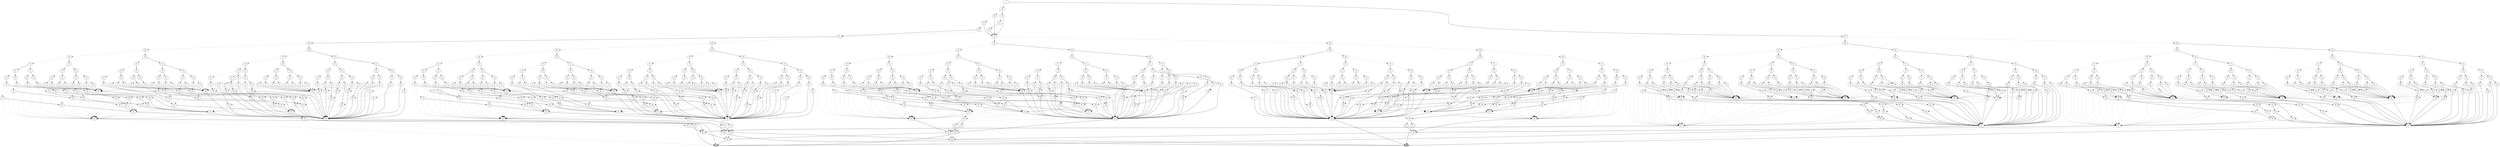 digraph G {
0 [shape=box, label="0", style=filled, shape=box, height=0.3, width=0.3];
1 [shape=box, label="1", style=filled, shape=box, height=0.3, width=0.3];
167247 [label="1"];
167247 -> 167245 [style=dotted];
167247 -> 167246 [style=filled];
167245 [label="22"];
167245 -> 167241 [style=dotted];
167245 -> 167244 [style=filled];
167241 [label="23"];
167241 -> 167240 [style=dotted];
167241 -> 167237 [style=filled];
167240 [label="24"];
167240 -> 167239 [style=dotted];
167240 -> 167237 [style=filled];
167239 [label="25"];
167239 -> 167237 [style=dotted];
167239 -> 167238 [style=filled];
167237 [label="27"];
167237 -> 165760 [style=dotted];
167237 -> 167226 [style=filled];
165760 [label="28"];
165760 -> 165683 [style=dotted];
165760 -> 165759 [style=filled];
165683 [label="29"];
165683 -> 165635 [style=dotted];
165683 -> 165682 [style=filled];
165635 [label="30"];
165635 -> 165618 [style=dotted];
165635 -> 165634 [style=filled];
165618 [label="31"];
165618 -> 165601 [style=dotted];
165618 -> 165617 [style=filled];
165601 [label="32"];
165601 -> 165593 [style=dotted];
165601 -> 165600 [style=filled];
165593 [label="33"];
165593 -> 100099 [style=dotted];
165593 -> 165592 [style=filled];
100099 [label="42"];
100099 -> 0 [style=dotted];
100099 -> 42455 [style=filled];
42455 [label="48"];
42455 -> 0 [style=dotted];
42455 -> 101 [style=filled];
101 [label="49"];
101 -> 1 [style=dotted];
101 -> 0 [style=filled];
165592 [label="37"];
165592 -> 100099 [style=dotted];
165592 -> 165591 [style=filled];
165591 [label="38"];
165591 -> 100099 [style=dotted];
165591 -> 165590 [style=filled];
165590 [label="39"];
165590 -> 100099 [style=dotted];
165590 -> 165589 [style=filled];
165589 [label="40"];
165589 -> 100099 [style=dotted];
165589 -> 165588 [style=filled];
165588 [label="41"];
165588 -> 100099 [style=dotted];
165588 -> 165587 [style=filled];
165587 [label="42"];
165587 -> 109558 [style=dotted];
165587 -> 43137 [style=filled];
109558 [label="43"];
109558 -> 0 [style=dotted];
109558 -> 42455 [style=filled];
43137 [label="43"];
43137 -> 42455 [style=dotted];
43137 -> 0 [style=filled];
165600 [label="33"];
165600 -> 165596 [style=dotted];
165600 -> 165599 [style=filled];
165596 [label="37"];
165596 -> 100099 [style=dotted];
165596 -> 165595 [style=filled];
165595 [label="38"];
165595 -> 100099 [style=dotted];
165595 -> 165594 [style=filled];
165594 [label="39"];
165594 -> 100099 [style=dotted];
165594 -> 165588 [style=filled];
165599 [label="37"];
165599 -> 100099 [style=dotted];
165599 -> 165598 [style=filled];
165598 [label="38"];
165598 -> 100099 [style=dotted];
165598 -> 165597 [style=filled];
165597 [label="39"];
165597 -> 165589 [style=dotted];
165597 -> 165588 [style=filled];
165617 [label="32"];
165617 -> 165609 [style=dotted];
165617 -> 165616 [style=filled];
165609 [label="33"];
165609 -> 165603 [style=dotted];
165609 -> 165608 [style=filled];
165603 [label="37"];
165603 -> 100099 [style=dotted];
165603 -> 165602 [style=filled];
165602 [label="38"];
165602 -> 100099 [style=dotted];
165602 -> 165588 [style=filled];
165608 [label="37"];
165608 -> 100099 [style=dotted];
165608 -> 165607 [style=filled];
165607 [label="38"];
165607 -> 100099 [style=dotted];
165607 -> 165606 [style=filled];
165606 [label="39"];
165606 -> 165588 [style=dotted];
165606 -> 165605 [style=filled];
165605 [label="40"];
165605 -> 165588 [style=dotted];
165605 -> 165604 [style=filled];
165604 [label="41"];
165604 -> 100099 [style=dotted];
165604 -> 63472 [style=filled];
63472 [label="42"];
63472 -> 42455 [style=dotted];
63472 -> 0 [style=filled];
165616 [label="33"];
165616 -> 165612 [style=dotted];
165616 -> 165615 [style=filled];
165612 [label="37"];
165612 -> 100099 [style=dotted];
165612 -> 165611 [style=filled];
165611 [label="38"];
165611 -> 100099 [style=dotted];
165611 -> 165610 [style=filled];
165610 [label="39"];
165610 -> 165588 [style=dotted];
165610 -> 165604 [style=filled];
165615 [label="37"];
165615 -> 100099 [style=dotted];
165615 -> 165614 [style=filled];
165614 [label="38"];
165614 -> 100099 [style=dotted];
165614 -> 165613 [style=filled];
165613 [label="39"];
165613 -> 165605 [style=dotted];
165613 -> 165604 [style=filled];
165634 [label="31"];
165634 -> 165626 [style=dotted];
165634 -> 165633 [style=filled];
165626 [label="32"];
165626 -> 165622 [style=dotted];
165626 -> 165625 [style=filled];
165622 [label="33"];
165622 -> 165620 [style=dotted];
165622 -> 165621 [style=filled];
165620 [label="37"];
165620 -> 100099 [style=dotted];
165620 -> 165619 [style=filled];
165619 [label="38"];
165619 -> 100099 [style=dotted];
165619 -> 165604 [style=filled];
165621 [label="37"];
165621 -> 165591 [style=dotted];
165621 -> 165619 [style=filled];
165625 [label="33"];
165625 -> 165623 [style=dotted];
165625 -> 165624 [style=filled];
165623 [label="37"];
165623 -> 165595 [style=dotted];
165623 -> 165619 [style=filled];
165624 [label="37"];
165624 -> 165598 [style=dotted];
165624 -> 165619 [style=filled];
165633 [label="32"];
165633 -> 165629 [style=dotted];
165633 -> 165632 [style=filled];
165629 [label="33"];
165629 -> 165627 [style=dotted];
165629 -> 165628 [style=filled];
165627 [label="37"];
165627 -> 165602 [style=dotted];
165627 -> 165619 [style=filled];
165628 [label="37"];
165628 -> 165607 [style=dotted];
165628 -> 165619 [style=filled];
165632 [label="33"];
165632 -> 165630 [style=dotted];
165632 -> 165631 [style=filled];
165630 [label="37"];
165630 -> 165611 [style=dotted];
165630 -> 165619 [style=filled];
165631 [label="37"];
165631 -> 165614 [style=dotted];
165631 -> 165619 [style=filled];
165682 [label="30"];
165682 -> 165665 [style=dotted];
165682 -> 165681 [style=filled];
165665 [label="31"];
165665 -> 165649 [style=dotted];
165665 -> 165664 [style=filled];
165649 [label="32"];
165649 -> 165641 [style=dotted];
165649 -> 165648 [style=filled];
165641 [label="33"];
165641 -> 165619 [style=dotted];
165641 -> 165640 [style=filled];
165640 [label="37"];
165640 -> 165619 [style=dotted];
165640 -> 165639 [style=filled];
165639 [label="38"];
165639 -> 100099 [style=dotted];
165639 -> 165638 [style=filled];
165638 [label="39"];
165638 -> 165604 [style=dotted];
165638 -> 165637 [style=filled];
165637 [label="40"];
165637 -> 165604 [style=dotted];
165637 -> 165636 [style=filled];
165636 [label="41"];
165636 -> 165587 [style=dotted];
165636 -> 63472 [style=filled];
165648 [label="33"];
165648 -> 165644 [style=dotted];
165648 -> 165647 [style=filled];
165644 [label="37"];
165644 -> 165619 [style=dotted];
165644 -> 165643 [style=filled];
165643 [label="38"];
165643 -> 100099 [style=dotted];
165643 -> 165642 [style=filled];
165642 [label="39"];
165642 -> 165604 [style=dotted];
165642 -> 165636 [style=filled];
165647 [label="37"];
165647 -> 165619 [style=dotted];
165647 -> 165646 [style=filled];
165646 [label="38"];
165646 -> 100099 [style=dotted];
165646 -> 165645 [style=filled];
165645 [label="39"];
165645 -> 165637 [style=dotted];
165645 -> 165636 [style=filled];
165664 [label="32"];
165664 -> 165656 [style=dotted];
165664 -> 165663 [style=filled];
165656 [label="33"];
165656 -> 165651 [style=dotted];
165656 -> 165655 [style=filled];
165651 [label="37"];
165651 -> 165619 [style=dotted];
165651 -> 165650 [style=filled];
165650 [label="38"];
165650 -> 100099 [style=dotted];
165650 -> 165636 [style=filled];
165655 [label="37"];
165655 -> 165619 [style=dotted];
165655 -> 165654 [style=filled];
165654 [label="38"];
165654 -> 100099 [style=dotted];
165654 -> 165653 [style=filled];
165653 [label="39"];
165653 -> 165636 [style=dotted];
165653 -> 165652 [style=filled];
165652 [label="40"];
165652 -> 165636 [style=dotted];
165652 -> 63472 [style=filled];
165663 [label="33"];
165663 -> 165659 [style=dotted];
165663 -> 165662 [style=filled];
165659 [label="37"];
165659 -> 165619 [style=dotted];
165659 -> 165658 [style=filled];
165658 [label="38"];
165658 -> 100099 [style=dotted];
165658 -> 165657 [style=filled];
165657 [label="39"];
165657 -> 165636 [style=dotted];
165657 -> 63472 [style=filled];
165662 [label="37"];
165662 -> 165619 [style=dotted];
165662 -> 165661 [style=filled];
165661 [label="38"];
165661 -> 100099 [style=dotted];
165661 -> 165660 [style=filled];
165660 [label="39"];
165660 -> 165652 [style=dotted];
165660 -> 63472 [style=filled];
165681 [label="31"];
165681 -> 165673 [style=dotted];
165681 -> 165680 [style=filled];
165673 [label="32"];
165673 -> 165669 [style=dotted];
165673 -> 165672 [style=filled];
165669 [label="33"];
165669 -> 165667 [style=dotted];
165669 -> 165668 [style=filled];
165667 [label="37"];
165667 -> 165619 [style=dotted];
165667 -> 165666 [style=filled];
165666 [label="38"];
165666 -> 100099 [style=dotted];
165666 -> 63472 [style=filled];
165668 [label="37"];
165668 -> 165639 [style=dotted];
165668 -> 165666 [style=filled];
165672 [label="33"];
165672 -> 165670 [style=dotted];
165672 -> 165671 [style=filled];
165670 [label="37"];
165670 -> 165643 [style=dotted];
165670 -> 165666 [style=filled];
165671 [label="37"];
165671 -> 165646 [style=dotted];
165671 -> 165666 [style=filled];
165680 [label="32"];
165680 -> 165676 [style=dotted];
165680 -> 165679 [style=filled];
165676 [label="33"];
165676 -> 165674 [style=dotted];
165676 -> 165675 [style=filled];
165674 [label="37"];
165674 -> 165650 [style=dotted];
165674 -> 165666 [style=filled];
165675 [label="37"];
165675 -> 165654 [style=dotted];
165675 -> 165666 [style=filled];
165679 [label="33"];
165679 -> 165677 [style=dotted];
165679 -> 165678 [style=filled];
165677 [label="37"];
165677 -> 165658 [style=dotted];
165677 -> 165666 [style=filled];
165678 [label="37"];
165678 -> 165661 [style=dotted];
165678 -> 165666 [style=filled];
165759 [label="29"];
165759 -> 165721 [style=dotted];
165759 -> 165758 [style=filled];
165721 [label="30"];
165721 -> 165704 [style=dotted];
165721 -> 165720 [style=filled];
165704 [label="31"];
165704 -> 165692 [style=dotted];
165704 -> 165703 [style=filled];
165692 [label="32"];
165692 -> 165686 [style=dotted];
165692 -> 165691 [style=filled];
165686 [label="33"];
165686 -> 165666 [style=dotted];
165686 -> 165685 [style=filled];
165685 [label="37"];
165685 -> 165666 [style=dotted];
165685 -> 165684 [style=filled];
165684 [label="38"];
165684 -> 165590 [style=dotted];
165684 -> 63472 [style=filled];
165691 [label="33"];
165691 -> 165688 [style=dotted];
165691 -> 165690 [style=filled];
165688 [label="37"];
165688 -> 165666 [style=dotted];
165688 -> 165687 [style=filled];
165687 [label="38"];
165687 -> 165594 [style=dotted];
165687 -> 63472 [style=filled];
165690 [label="37"];
165690 -> 165666 [style=dotted];
165690 -> 165689 [style=filled];
165689 [label="38"];
165689 -> 165597 [style=dotted];
165689 -> 63472 [style=filled];
165703 [label="32"];
165703 -> 165697 [style=dotted];
165703 -> 165702 [style=filled];
165697 [label="33"];
165697 -> 165694 [style=dotted];
165697 -> 165696 [style=filled];
165694 [label="37"];
165694 -> 165666 [style=dotted];
165694 -> 165693 [style=filled];
165693 [label="38"];
165693 -> 165588 [style=dotted];
165693 -> 63472 [style=filled];
165696 [label="37"];
165696 -> 165666 [style=dotted];
165696 -> 165695 [style=filled];
165695 [label="38"];
165695 -> 165606 [style=dotted];
165695 -> 63472 [style=filled];
165702 [label="33"];
165702 -> 165699 [style=dotted];
165702 -> 165701 [style=filled];
165699 [label="37"];
165699 -> 165666 [style=dotted];
165699 -> 165698 [style=filled];
165698 [label="38"];
165698 -> 165610 [style=dotted];
165698 -> 63472 [style=filled];
165701 [label="37"];
165701 -> 165666 [style=dotted];
165701 -> 165700 [style=filled];
165700 [label="38"];
165700 -> 165613 [style=dotted];
165700 -> 63472 [style=filled];
165720 [label="31"];
165720 -> 165712 [style=dotted];
165720 -> 165719 [style=filled];
165712 [label="32"];
165712 -> 165708 [style=dotted];
165712 -> 165711 [style=filled];
165708 [label="33"];
165708 -> 165706 [style=dotted];
165708 -> 165707 [style=filled];
165706 [label="37"];
165706 -> 165666 [style=dotted];
165706 -> 165705 [style=filled];
165705 [label="38"];
165705 -> 165604 [style=dotted];
165705 -> 63472 [style=filled];
165707 [label="37"];
165707 -> 165684 [style=dotted];
165707 -> 165705 [style=filled];
165711 [label="33"];
165711 -> 165709 [style=dotted];
165711 -> 165710 [style=filled];
165709 [label="37"];
165709 -> 165687 [style=dotted];
165709 -> 165705 [style=filled];
165710 [label="37"];
165710 -> 165689 [style=dotted];
165710 -> 165705 [style=filled];
165719 [label="32"];
165719 -> 165715 [style=dotted];
165719 -> 165718 [style=filled];
165715 [label="33"];
165715 -> 165713 [style=dotted];
165715 -> 165714 [style=filled];
165713 [label="37"];
165713 -> 165693 [style=dotted];
165713 -> 165705 [style=filled];
165714 [label="37"];
165714 -> 165695 [style=dotted];
165714 -> 165705 [style=filled];
165718 [label="33"];
165718 -> 165716 [style=dotted];
165718 -> 165717 [style=filled];
165716 [label="37"];
165716 -> 165698 [style=dotted];
165716 -> 165705 [style=filled];
165717 [label="37"];
165717 -> 165700 [style=dotted];
165717 -> 165705 [style=filled];
165758 [label="30"];
165758 -> 165742 [style=dotted];
165758 -> 165757 [style=filled];
165742 [label="31"];
165742 -> 165730 [style=dotted];
165742 -> 165741 [style=filled];
165730 [label="32"];
165730 -> 165724 [style=dotted];
165730 -> 165729 [style=filled];
165724 [label="33"];
165724 -> 165705 [style=dotted];
165724 -> 165723 [style=filled];
165723 [label="37"];
165723 -> 165705 [style=dotted];
165723 -> 165722 [style=filled];
165722 [label="38"];
165722 -> 165638 [style=dotted];
165722 -> 63472 [style=filled];
165729 [label="33"];
165729 -> 165726 [style=dotted];
165729 -> 165728 [style=filled];
165726 [label="37"];
165726 -> 165705 [style=dotted];
165726 -> 165725 [style=filled];
165725 [label="38"];
165725 -> 165642 [style=dotted];
165725 -> 63472 [style=filled];
165728 [label="37"];
165728 -> 165705 [style=dotted];
165728 -> 165727 [style=filled];
165727 [label="38"];
165727 -> 165645 [style=dotted];
165727 -> 63472 [style=filled];
165741 [label="32"];
165741 -> 165735 [style=dotted];
165741 -> 165740 [style=filled];
165735 [label="33"];
165735 -> 165732 [style=dotted];
165735 -> 165734 [style=filled];
165732 [label="37"];
165732 -> 165705 [style=dotted];
165732 -> 165731 [style=filled];
165731 [label="38"];
165731 -> 165636 [style=dotted];
165731 -> 63472 [style=filled];
165734 [label="37"];
165734 -> 165705 [style=dotted];
165734 -> 165733 [style=filled];
165733 [label="38"];
165733 -> 165653 [style=dotted];
165733 -> 63472 [style=filled];
165740 [label="33"];
165740 -> 165737 [style=dotted];
165740 -> 165739 [style=filled];
165737 [label="37"];
165737 -> 165705 [style=dotted];
165737 -> 165736 [style=filled];
165736 [label="38"];
165736 -> 165657 [style=dotted];
165736 -> 63472 [style=filled];
165739 [label="37"];
165739 -> 165705 [style=dotted];
165739 -> 165738 [style=filled];
165738 [label="38"];
165738 -> 165660 [style=dotted];
165738 -> 63472 [style=filled];
165757 [label="31"];
165757 -> 165749 [style=dotted];
165757 -> 165756 [style=filled];
165749 [label="32"];
165749 -> 165745 [style=dotted];
165749 -> 165748 [style=filled];
165745 [label="33"];
165745 -> 165743 [style=dotted];
165745 -> 165744 [style=filled];
165743 [label="37"];
165743 -> 165705 [style=dotted];
165743 -> 63472 [style=filled];
165744 [label="37"];
165744 -> 165722 [style=dotted];
165744 -> 63472 [style=filled];
165748 [label="33"];
165748 -> 165746 [style=dotted];
165748 -> 165747 [style=filled];
165746 [label="37"];
165746 -> 165725 [style=dotted];
165746 -> 63472 [style=filled];
165747 [label="37"];
165747 -> 165727 [style=dotted];
165747 -> 63472 [style=filled];
165756 [label="32"];
165756 -> 165752 [style=dotted];
165756 -> 165755 [style=filled];
165752 [label="33"];
165752 -> 165750 [style=dotted];
165752 -> 165751 [style=filled];
165750 [label="37"];
165750 -> 165731 [style=dotted];
165750 -> 63472 [style=filled];
165751 [label="37"];
165751 -> 165733 [style=dotted];
165751 -> 63472 [style=filled];
165755 [label="33"];
165755 -> 165753 [style=dotted];
165755 -> 165754 [style=filled];
165753 [label="37"];
165753 -> 165736 [style=dotted];
165753 -> 63472 [style=filled];
165754 [label="37"];
165754 -> 165738 [style=dotted];
165754 -> 63472 [style=filled];
167226 [label="28"];
167226 -> 167149 [style=dotted];
167226 -> 167225 [style=filled];
167149 [label="29"];
167149 -> 167110 [style=dotted];
167149 -> 167148 [style=filled];
167110 [label="30"];
167110 -> 167093 [style=dotted];
167110 -> 167109 [style=filled];
167093 [label="31"];
167093 -> 167077 [style=dotted];
167093 -> 167092 [style=filled];
167077 [label="32"];
167077 -> 167069 [style=dotted];
167077 -> 167076 [style=filled];
167069 [label="33"];
167069 -> 104805 [style=dotted];
167069 -> 167068 [style=filled];
104805 [label="42"];
104805 -> 4612 [style=dotted];
104805 -> 42626 [style=filled];
4612 [label="48"];
4612 -> 101 [style=dotted];
4612 -> 1 [style=filled];
42626 [label="48"];
42626 -> 101 [style=dotted];
42626 -> 100 [style=filled];
100 [label="49"];
100 -> 0 [style=dotted];
100 -> 1 [style=filled];
167068 [label="37"];
167068 -> 104805 [style=dotted];
167068 -> 167067 [style=filled];
167067 [label="38"];
167067 -> 104805 [style=dotted];
167067 -> 167066 [style=filled];
167066 [label="39"];
167066 -> 104805 [style=dotted];
167066 -> 167065 [style=filled];
167065 [label="40"];
167065 -> 104805 [style=dotted];
167065 -> 167064 [style=filled];
167064 [label="41"];
167064 -> 104805 [style=dotted];
167064 -> 120093 [style=filled];
120093 [label="42"];
120093 -> 120092 [style=dotted];
120093 -> 43207 [style=filled];
120092 [label="43"];
120092 -> 4612 [style=dotted];
120092 -> 42626 [style=filled];
43207 [label="43"];
43207 -> 42626 [style=dotted];
43207 -> 4612 [style=filled];
167076 [label="33"];
167076 -> 167072 [style=dotted];
167076 -> 167075 [style=filled];
167072 [label="37"];
167072 -> 104805 [style=dotted];
167072 -> 167071 [style=filled];
167071 [label="38"];
167071 -> 104805 [style=dotted];
167071 -> 167070 [style=filled];
167070 [label="39"];
167070 -> 104805 [style=dotted];
167070 -> 167064 [style=filled];
167075 [label="37"];
167075 -> 104805 [style=dotted];
167075 -> 167074 [style=filled];
167074 [label="38"];
167074 -> 104805 [style=dotted];
167074 -> 167073 [style=filled];
167073 [label="39"];
167073 -> 167065 [style=dotted];
167073 -> 167064 [style=filled];
167092 [label="32"];
167092 -> 167084 [style=dotted];
167092 -> 167091 [style=filled];
167084 [label="33"];
167084 -> 167079 [style=dotted];
167084 -> 167083 [style=filled];
167079 [label="37"];
167079 -> 104805 [style=dotted];
167079 -> 167078 [style=filled];
167078 [label="38"];
167078 -> 104805 [style=dotted];
167078 -> 167064 [style=filled];
167083 [label="37"];
167083 -> 104805 [style=dotted];
167083 -> 167082 [style=filled];
167082 [label="38"];
167082 -> 104805 [style=dotted];
167082 -> 167081 [style=filled];
167081 [label="39"];
167081 -> 167064 [style=dotted];
167081 -> 167080 [style=filled];
167080 [label="40"];
167080 -> 167064 [style=dotted];
167080 -> 120136 [style=filled];
120136 [label="41"];
120136 -> 104805 [style=dotted];
120136 -> 68435 [style=filled];
68435 [label="42"];
68435 -> 42626 [style=dotted];
68435 -> 4612 [style=filled];
167091 [label="33"];
167091 -> 167087 [style=dotted];
167091 -> 167090 [style=filled];
167087 [label="37"];
167087 -> 104805 [style=dotted];
167087 -> 167086 [style=filled];
167086 [label="38"];
167086 -> 104805 [style=dotted];
167086 -> 167085 [style=filled];
167085 [label="39"];
167085 -> 167064 [style=dotted];
167085 -> 120136 [style=filled];
167090 [label="37"];
167090 -> 104805 [style=dotted];
167090 -> 167089 [style=filled];
167089 [label="38"];
167089 -> 104805 [style=dotted];
167089 -> 167088 [style=filled];
167088 [label="39"];
167088 -> 167080 [style=dotted];
167088 -> 120136 [style=filled];
167109 [label="31"];
167109 -> 167101 [style=dotted];
167109 -> 167108 [style=filled];
167101 [label="32"];
167101 -> 167097 [style=dotted];
167101 -> 167100 [style=filled];
167097 [label="33"];
167097 -> 167095 [style=dotted];
167097 -> 167096 [style=filled];
167095 [label="37"];
167095 -> 104805 [style=dotted];
167095 -> 167094 [style=filled];
167094 [label="38"];
167094 -> 104805 [style=dotted];
167094 -> 120136 [style=filled];
167096 [label="37"];
167096 -> 167067 [style=dotted];
167096 -> 167094 [style=filled];
167100 [label="33"];
167100 -> 167098 [style=dotted];
167100 -> 167099 [style=filled];
167098 [label="37"];
167098 -> 167071 [style=dotted];
167098 -> 167094 [style=filled];
167099 [label="37"];
167099 -> 167074 [style=dotted];
167099 -> 167094 [style=filled];
167108 [label="32"];
167108 -> 167104 [style=dotted];
167108 -> 167107 [style=filled];
167104 [label="33"];
167104 -> 167102 [style=dotted];
167104 -> 167103 [style=filled];
167102 [label="37"];
167102 -> 167078 [style=dotted];
167102 -> 167094 [style=filled];
167103 [label="37"];
167103 -> 167082 [style=dotted];
167103 -> 167094 [style=filled];
167107 [label="33"];
167107 -> 167105 [style=dotted];
167107 -> 167106 [style=filled];
167105 [label="37"];
167105 -> 167086 [style=dotted];
167105 -> 167094 [style=filled];
167106 [label="37"];
167106 -> 167089 [style=dotted];
167106 -> 167094 [style=filled];
167148 [label="30"];
167148 -> 167131 [style=dotted];
167148 -> 167147 [style=filled];
167131 [label="31"];
167131 -> 167119 [style=dotted];
167131 -> 167130 [style=filled];
167119 [label="32"];
167119 -> 167113 [style=dotted];
167119 -> 167118 [style=filled];
167113 [label="33"];
167113 -> 167094 [style=dotted];
167113 -> 167112 [style=filled];
167112 [label="37"];
167112 -> 167094 [style=dotted];
167112 -> 167111 [style=filled];
167111 [label="38"];
167111 -> 104805 [style=dotted];
167111 -> 120140 [style=filled];
120140 [label="39"];
120140 -> 120136 [style=dotted];
120140 -> 120139 [style=filled];
120139 [label="40"];
120139 -> 120136 [style=dotted];
120139 -> 120138 [style=filled];
120138 [label="41"];
120138 -> 120093 [style=dotted];
120138 -> 68435 [style=filled];
167118 [label="33"];
167118 -> 167115 [style=dotted];
167118 -> 167117 [style=filled];
167115 [label="37"];
167115 -> 167094 [style=dotted];
167115 -> 167114 [style=filled];
167114 [label="38"];
167114 -> 104805 [style=dotted];
167114 -> 120144 [style=filled];
120144 [label="39"];
120144 -> 120136 [style=dotted];
120144 -> 120138 [style=filled];
167117 [label="37"];
167117 -> 167094 [style=dotted];
167117 -> 167116 [style=filled];
167116 [label="38"];
167116 -> 104805 [style=dotted];
167116 -> 120147 [style=filled];
120147 [label="39"];
120147 -> 120139 [style=dotted];
120147 -> 120138 [style=filled];
167130 [label="32"];
167130 -> 167124 [style=dotted];
167130 -> 167129 [style=filled];
167124 [label="33"];
167124 -> 167121 [style=dotted];
167124 -> 167123 [style=filled];
167121 [label="37"];
167121 -> 167094 [style=dotted];
167121 -> 167120 [style=filled];
167120 [label="38"];
167120 -> 104805 [style=dotted];
167120 -> 120138 [style=filled];
167123 [label="37"];
167123 -> 167094 [style=dotted];
167123 -> 167122 [style=filled];
167122 [label="38"];
167122 -> 104805 [style=dotted];
167122 -> 120155 [style=filled];
120155 [label="39"];
120155 -> 120138 [style=dotted];
120155 -> 120154 [style=filled];
120154 [label="40"];
120154 -> 120138 [style=dotted];
120154 -> 68435 [style=filled];
167129 [label="33"];
167129 -> 167126 [style=dotted];
167129 -> 167128 [style=filled];
167126 [label="37"];
167126 -> 167094 [style=dotted];
167126 -> 167125 [style=filled];
167125 [label="38"];
167125 -> 104805 [style=dotted];
167125 -> 120159 [style=filled];
120159 [label="39"];
120159 -> 120138 [style=dotted];
120159 -> 68435 [style=filled];
167128 [label="37"];
167128 -> 167094 [style=dotted];
167128 -> 167127 [style=filled];
167127 [label="38"];
167127 -> 104805 [style=dotted];
167127 -> 120162 [style=filled];
120162 [label="39"];
120162 -> 120154 [style=dotted];
120162 -> 68435 [style=filled];
167147 [label="31"];
167147 -> 167139 [style=dotted];
167147 -> 167146 [style=filled];
167139 [label="32"];
167139 -> 167135 [style=dotted];
167139 -> 167138 [style=filled];
167135 [label="33"];
167135 -> 167133 [style=dotted];
167135 -> 167134 [style=filled];
167133 [label="37"];
167133 -> 167094 [style=dotted];
167133 -> 167132 [style=filled];
167132 [label="38"];
167132 -> 104805 [style=dotted];
167132 -> 68435 [style=filled];
167134 [label="37"];
167134 -> 167111 [style=dotted];
167134 -> 167132 [style=filled];
167138 [label="33"];
167138 -> 167136 [style=dotted];
167138 -> 167137 [style=filled];
167136 [label="37"];
167136 -> 167114 [style=dotted];
167136 -> 167132 [style=filled];
167137 [label="37"];
167137 -> 167116 [style=dotted];
167137 -> 167132 [style=filled];
167146 [label="32"];
167146 -> 167142 [style=dotted];
167146 -> 167145 [style=filled];
167142 [label="33"];
167142 -> 167140 [style=dotted];
167142 -> 167141 [style=filled];
167140 [label="37"];
167140 -> 167120 [style=dotted];
167140 -> 167132 [style=filled];
167141 [label="37"];
167141 -> 167122 [style=dotted];
167141 -> 167132 [style=filled];
167145 [label="33"];
167145 -> 167143 [style=dotted];
167145 -> 167144 [style=filled];
167143 [label="37"];
167143 -> 167125 [style=dotted];
167143 -> 167132 [style=filled];
167144 [label="37"];
167144 -> 167127 [style=dotted];
167144 -> 167132 [style=filled];
167225 [label="29"];
167225 -> 167187 [style=dotted];
167225 -> 167224 [style=filled];
167187 [label="30"];
167187 -> 167170 [style=dotted];
167187 -> 167186 [style=filled];
167170 [label="31"];
167170 -> 167158 [style=dotted];
167170 -> 167169 [style=filled];
167158 [label="32"];
167158 -> 167152 [style=dotted];
167158 -> 167157 [style=filled];
167152 [label="33"];
167152 -> 167132 [style=dotted];
167152 -> 167151 [style=filled];
167151 [label="37"];
167151 -> 167132 [style=dotted];
167151 -> 167150 [style=filled];
167150 [label="38"];
167150 -> 167066 [style=dotted];
167150 -> 68435 [style=filled];
167157 [label="33"];
167157 -> 167154 [style=dotted];
167157 -> 167156 [style=filled];
167154 [label="37"];
167154 -> 167132 [style=dotted];
167154 -> 167153 [style=filled];
167153 [label="38"];
167153 -> 167070 [style=dotted];
167153 -> 68435 [style=filled];
167156 [label="37"];
167156 -> 167132 [style=dotted];
167156 -> 167155 [style=filled];
167155 [label="38"];
167155 -> 167073 [style=dotted];
167155 -> 68435 [style=filled];
167169 [label="32"];
167169 -> 167163 [style=dotted];
167169 -> 167168 [style=filled];
167163 [label="33"];
167163 -> 167160 [style=dotted];
167163 -> 167162 [style=filled];
167160 [label="37"];
167160 -> 167132 [style=dotted];
167160 -> 167159 [style=filled];
167159 [label="38"];
167159 -> 167064 [style=dotted];
167159 -> 68435 [style=filled];
167162 [label="37"];
167162 -> 167132 [style=dotted];
167162 -> 167161 [style=filled];
167161 [label="38"];
167161 -> 167081 [style=dotted];
167161 -> 68435 [style=filled];
167168 [label="33"];
167168 -> 167165 [style=dotted];
167168 -> 167167 [style=filled];
167165 [label="37"];
167165 -> 167132 [style=dotted];
167165 -> 167164 [style=filled];
167164 [label="38"];
167164 -> 167085 [style=dotted];
167164 -> 68435 [style=filled];
167167 [label="37"];
167167 -> 167132 [style=dotted];
167167 -> 167166 [style=filled];
167166 [label="38"];
167166 -> 167088 [style=dotted];
167166 -> 68435 [style=filled];
167186 [label="31"];
167186 -> 167178 [style=dotted];
167186 -> 167185 [style=filled];
167178 [label="32"];
167178 -> 167174 [style=dotted];
167178 -> 167177 [style=filled];
167174 [label="33"];
167174 -> 167172 [style=dotted];
167174 -> 167173 [style=filled];
167172 [label="37"];
167172 -> 167132 [style=dotted];
167172 -> 167171 [style=filled];
167171 [label="38"];
167171 -> 120136 [style=dotted];
167171 -> 68435 [style=filled];
167173 [label="37"];
167173 -> 167150 [style=dotted];
167173 -> 167171 [style=filled];
167177 [label="33"];
167177 -> 167175 [style=dotted];
167177 -> 167176 [style=filled];
167175 [label="37"];
167175 -> 167153 [style=dotted];
167175 -> 167171 [style=filled];
167176 [label="37"];
167176 -> 167155 [style=dotted];
167176 -> 167171 [style=filled];
167185 [label="32"];
167185 -> 167181 [style=dotted];
167185 -> 167184 [style=filled];
167181 [label="33"];
167181 -> 167179 [style=dotted];
167181 -> 167180 [style=filled];
167179 [label="37"];
167179 -> 167159 [style=dotted];
167179 -> 167171 [style=filled];
167180 [label="37"];
167180 -> 167161 [style=dotted];
167180 -> 167171 [style=filled];
167184 [label="33"];
167184 -> 167182 [style=dotted];
167184 -> 167183 [style=filled];
167182 [label="37"];
167182 -> 167164 [style=dotted];
167182 -> 167171 [style=filled];
167183 [label="37"];
167183 -> 167166 [style=dotted];
167183 -> 167171 [style=filled];
167224 [label="30"];
167224 -> 167208 [style=dotted];
167224 -> 167223 [style=filled];
167208 [label="31"];
167208 -> 167196 [style=dotted];
167208 -> 167207 [style=filled];
167196 [label="32"];
167196 -> 167190 [style=dotted];
167196 -> 167195 [style=filled];
167190 [label="33"];
167190 -> 167171 [style=dotted];
167190 -> 167189 [style=filled];
167189 [label="37"];
167189 -> 167171 [style=dotted];
167189 -> 167188 [style=filled];
167188 [label="38"];
167188 -> 120140 [style=dotted];
167188 -> 68435 [style=filled];
167195 [label="33"];
167195 -> 167192 [style=dotted];
167195 -> 167194 [style=filled];
167192 [label="37"];
167192 -> 167171 [style=dotted];
167192 -> 167191 [style=filled];
167191 [label="38"];
167191 -> 120144 [style=dotted];
167191 -> 68435 [style=filled];
167194 [label="37"];
167194 -> 167171 [style=dotted];
167194 -> 167193 [style=filled];
167193 [label="38"];
167193 -> 120147 [style=dotted];
167193 -> 68435 [style=filled];
167207 [label="32"];
167207 -> 167201 [style=dotted];
167207 -> 167206 [style=filled];
167201 [label="33"];
167201 -> 167198 [style=dotted];
167201 -> 167200 [style=filled];
167198 [label="37"];
167198 -> 167171 [style=dotted];
167198 -> 167197 [style=filled];
167197 [label="38"];
167197 -> 120138 [style=dotted];
167197 -> 68435 [style=filled];
167200 [label="37"];
167200 -> 167171 [style=dotted];
167200 -> 167199 [style=filled];
167199 [label="38"];
167199 -> 120155 [style=dotted];
167199 -> 68435 [style=filled];
167206 [label="33"];
167206 -> 167203 [style=dotted];
167206 -> 167205 [style=filled];
167203 [label="37"];
167203 -> 167171 [style=dotted];
167203 -> 167202 [style=filled];
167202 [label="38"];
167202 -> 120159 [style=dotted];
167202 -> 68435 [style=filled];
167205 [label="37"];
167205 -> 167171 [style=dotted];
167205 -> 167204 [style=filled];
167204 [label="38"];
167204 -> 120162 [style=dotted];
167204 -> 68435 [style=filled];
167223 [label="31"];
167223 -> 167215 [style=dotted];
167223 -> 167222 [style=filled];
167215 [label="32"];
167215 -> 167211 [style=dotted];
167215 -> 167214 [style=filled];
167211 [label="33"];
167211 -> 167209 [style=dotted];
167211 -> 167210 [style=filled];
167209 [label="37"];
167209 -> 167171 [style=dotted];
167209 -> 68435 [style=filled];
167210 [label="37"];
167210 -> 167188 [style=dotted];
167210 -> 68435 [style=filled];
167214 [label="33"];
167214 -> 167212 [style=dotted];
167214 -> 167213 [style=filled];
167212 [label="37"];
167212 -> 167191 [style=dotted];
167212 -> 68435 [style=filled];
167213 [label="37"];
167213 -> 167193 [style=dotted];
167213 -> 68435 [style=filled];
167222 [label="32"];
167222 -> 167218 [style=dotted];
167222 -> 167221 [style=filled];
167218 [label="33"];
167218 -> 167216 [style=dotted];
167218 -> 167217 [style=filled];
167216 [label="37"];
167216 -> 167197 [style=dotted];
167216 -> 68435 [style=filled];
167217 [label="37"];
167217 -> 167199 [style=dotted];
167217 -> 68435 [style=filled];
167221 [label="33"];
167221 -> 167219 [style=dotted];
167221 -> 167220 [style=filled];
167219 [label="37"];
167219 -> 167202 [style=dotted];
167219 -> 68435 [style=filled];
167220 [label="37"];
167220 -> 167204 [style=dotted];
167220 -> 68435 [style=filled];
167238 [label="27"];
167238 -> 167062 [style=dotted];
167238 -> 166358 [style=filled];
167062 [label="28"];
167062 -> 166985 [style=dotted];
167062 -> 167061 [style=filled];
166985 [label="29"];
166985 -> 166937 [style=dotted];
166985 -> 166984 [style=filled];
166937 [label="30"];
166937 -> 166920 [style=dotted];
166937 -> 166936 [style=filled];
166920 [label="31"];
166920 -> 166903 [style=dotted];
166920 -> 166919 [style=filled];
166903 [label="32"];
166903 -> 166895 [style=dotted];
166903 -> 166902 [style=filled];
166895 [label="33"];
166895 -> 100022 [style=dotted];
166895 -> 166894 [style=filled];
100022 [label="42"];
100022 -> 4606 [style=dotted];
100022 -> 42616 [style=filled];
4606 [label="48"];
4606 -> 100 [style=dotted];
4606 -> 0 [style=filled];
42616 [label="48"];
42616 -> 100 [style=dotted];
42616 -> 101 [style=filled];
166894 [label="37"];
166894 -> 100022 [style=dotted];
166894 -> 166893 [style=filled];
166893 [label="38"];
166893 -> 100022 [style=dotted];
166893 -> 166892 [style=filled];
166892 [label="39"];
166892 -> 100022 [style=dotted];
166892 -> 166891 [style=filled];
166891 [label="40"];
166891 -> 100022 [style=dotted];
166891 -> 166890 [style=filled];
166890 [label="41"];
166890 -> 100022 [style=dotted];
166890 -> 166889 [style=filled];
166889 [label="42"];
166889 -> 153772 [style=dotted];
166889 -> 43133 [style=filled];
153772 [label="43"];
153772 -> 4606 [style=dotted];
153772 -> 42616 [style=filled];
43133 [label="43"];
43133 -> 42616 [style=dotted];
43133 -> 4606 [style=filled];
166902 [label="33"];
166902 -> 166898 [style=dotted];
166902 -> 166901 [style=filled];
166898 [label="37"];
166898 -> 100022 [style=dotted];
166898 -> 166897 [style=filled];
166897 [label="38"];
166897 -> 100022 [style=dotted];
166897 -> 166896 [style=filled];
166896 [label="39"];
166896 -> 100022 [style=dotted];
166896 -> 166890 [style=filled];
166901 [label="37"];
166901 -> 100022 [style=dotted];
166901 -> 166900 [style=filled];
166900 [label="38"];
166900 -> 100022 [style=dotted];
166900 -> 166899 [style=filled];
166899 [label="39"];
166899 -> 166891 [style=dotted];
166899 -> 166890 [style=filled];
166919 [label="32"];
166919 -> 166911 [style=dotted];
166919 -> 166918 [style=filled];
166911 [label="33"];
166911 -> 166905 [style=dotted];
166911 -> 166910 [style=filled];
166905 [label="37"];
166905 -> 100022 [style=dotted];
166905 -> 166904 [style=filled];
166904 [label="38"];
166904 -> 100022 [style=dotted];
166904 -> 166890 [style=filled];
166910 [label="37"];
166910 -> 100022 [style=dotted];
166910 -> 166909 [style=filled];
166909 [label="38"];
166909 -> 100022 [style=dotted];
166909 -> 166908 [style=filled];
166908 [label="39"];
166908 -> 166890 [style=dotted];
166908 -> 166907 [style=filled];
166907 [label="40"];
166907 -> 166890 [style=dotted];
166907 -> 166906 [style=filled];
166906 [label="41"];
166906 -> 100022 [style=dotted];
166906 -> 63728 [style=filled];
63728 [label="42"];
63728 -> 42616 [style=dotted];
63728 -> 4606 [style=filled];
166918 [label="33"];
166918 -> 166914 [style=dotted];
166918 -> 166917 [style=filled];
166914 [label="37"];
166914 -> 100022 [style=dotted];
166914 -> 166913 [style=filled];
166913 [label="38"];
166913 -> 100022 [style=dotted];
166913 -> 166912 [style=filled];
166912 [label="39"];
166912 -> 166890 [style=dotted];
166912 -> 166906 [style=filled];
166917 [label="37"];
166917 -> 100022 [style=dotted];
166917 -> 166916 [style=filled];
166916 [label="38"];
166916 -> 100022 [style=dotted];
166916 -> 166915 [style=filled];
166915 [label="39"];
166915 -> 166907 [style=dotted];
166915 -> 166906 [style=filled];
166936 [label="31"];
166936 -> 166928 [style=dotted];
166936 -> 166935 [style=filled];
166928 [label="32"];
166928 -> 166924 [style=dotted];
166928 -> 166927 [style=filled];
166924 [label="33"];
166924 -> 166922 [style=dotted];
166924 -> 166923 [style=filled];
166922 [label="37"];
166922 -> 100022 [style=dotted];
166922 -> 166921 [style=filled];
166921 [label="38"];
166921 -> 100022 [style=dotted];
166921 -> 166906 [style=filled];
166923 [label="37"];
166923 -> 166893 [style=dotted];
166923 -> 166921 [style=filled];
166927 [label="33"];
166927 -> 166925 [style=dotted];
166927 -> 166926 [style=filled];
166925 [label="37"];
166925 -> 166897 [style=dotted];
166925 -> 166921 [style=filled];
166926 [label="37"];
166926 -> 166900 [style=dotted];
166926 -> 166921 [style=filled];
166935 [label="32"];
166935 -> 166931 [style=dotted];
166935 -> 166934 [style=filled];
166931 [label="33"];
166931 -> 166929 [style=dotted];
166931 -> 166930 [style=filled];
166929 [label="37"];
166929 -> 166904 [style=dotted];
166929 -> 166921 [style=filled];
166930 [label="37"];
166930 -> 166909 [style=dotted];
166930 -> 166921 [style=filled];
166934 [label="33"];
166934 -> 166932 [style=dotted];
166934 -> 166933 [style=filled];
166932 [label="37"];
166932 -> 166913 [style=dotted];
166932 -> 166921 [style=filled];
166933 [label="37"];
166933 -> 166916 [style=dotted];
166933 -> 166921 [style=filled];
166984 [label="30"];
166984 -> 166967 [style=dotted];
166984 -> 166983 [style=filled];
166967 [label="31"];
166967 -> 166951 [style=dotted];
166967 -> 166966 [style=filled];
166951 [label="32"];
166951 -> 166943 [style=dotted];
166951 -> 166950 [style=filled];
166943 [label="33"];
166943 -> 166921 [style=dotted];
166943 -> 166942 [style=filled];
166942 [label="37"];
166942 -> 166921 [style=dotted];
166942 -> 166941 [style=filled];
166941 [label="38"];
166941 -> 100022 [style=dotted];
166941 -> 166940 [style=filled];
166940 [label="39"];
166940 -> 166906 [style=dotted];
166940 -> 166939 [style=filled];
166939 [label="40"];
166939 -> 166906 [style=dotted];
166939 -> 166938 [style=filled];
166938 [label="41"];
166938 -> 166889 [style=dotted];
166938 -> 63728 [style=filled];
166950 [label="33"];
166950 -> 166946 [style=dotted];
166950 -> 166949 [style=filled];
166946 [label="37"];
166946 -> 166921 [style=dotted];
166946 -> 166945 [style=filled];
166945 [label="38"];
166945 -> 100022 [style=dotted];
166945 -> 166944 [style=filled];
166944 [label="39"];
166944 -> 166906 [style=dotted];
166944 -> 166938 [style=filled];
166949 [label="37"];
166949 -> 166921 [style=dotted];
166949 -> 166948 [style=filled];
166948 [label="38"];
166948 -> 100022 [style=dotted];
166948 -> 166947 [style=filled];
166947 [label="39"];
166947 -> 166939 [style=dotted];
166947 -> 166938 [style=filled];
166966 [label="32"];
166966 -> 166958 [style=dotted];
166966 -> 166965 [style=filled];
166958 [label="33"];
166958 -> 166953 [style=dotted];
166958 -> 166957 [style=filled];
166953 [label="37"];
166953 -> 166921 [style=dotted];
166953 -> 166952 [style=filled];
166952 [label="38"];
166952 -> 100022 [style=dotted];
166952 -> 166938 [style=filled];
166957 [label="37"];
166957 -> 166921 [style=dotted];
166957 -> 166956 [style=filled];
166956 [label="38"];
166956 -> 100022 [style=dotted];
166956 -> 166955 [style=filled];
166955 [label="39"];
166955 -> 166938 [style=dotted];
166955 -> 166954 [style=filled];
166954 [label="40"];
166954 -> 166938 [style=dotted];
166954 -> 63728 [style=filled];
166965 [label="33"];
166965 -> 166961 [style=dotted];
166965 -> 166964 [style=filled];
166961 [label="37"];
166961 -> 166921 [style=dotted];
166961 -> 166960 [style=filled];
166960 [label="38"];
166960 -> 100022 [style=dotted];
166960 -> 166959 [style=filled];
166959 [label="39"];
166959 -> 166938 [style=dotted];
166959 -> 63728 [style=filled];
166964 [label="37"];
166964 -> 166921 [style=dotted];
166964 -> 166963 [style=filled];
166963 [label="38"];
166963 -> 100022 [style=dotted];
166963 -> 166962 [style=filled];
166962 [label="39"];
166962 -> 166954 [style=dotted];
166962 -> 63728 [style=filled];
166983 [label="31"];
166983 -> 166975 [style=dotted];
166983 -> 166982 [style=filled];
166975 [label="32"];
166975 -> 166971 [style=dotted];
166975 -> 166974 [style=filled];
166971 [label="33"];
166971 -> 166969 [style=dotted];
166971 -> 166970 [style=filled];
166969 [label="37"];
166969 -> 166921 [style=dotted];
166969 -> 166968 [style=filled];
166968 [label="38"];
166968 -> 100022 [style=dotted];
166968 -> 63728 [style=filled];
166970 [label="37"];
166970 -> 166941 [style=dotted];
166970 -> 166968 [style=filled];
166974 [label="33"];
166974 -> 166972 [style=dotted];
166974 -> 166973 [style=filled];
166972 [label="37"];
166972 -> 166945 [style=dotted];
166972 -> 166968 [style=filled];
166973 [label="37"];
166973 -> 166948 [style=dotted];
166973 -> 166968 [style=filled];
166982 [label="32"];
166982 -> 166978 [style=dotted];
166982 -> 166981 [style=filled];
166978 [label="33"];
166978 -> 166976 [style=dotted];
166978 -> 166977 [style=filled];
166976 [label="37"];
166976 -> 166952 [style=dotted];
166976 -> 166968 [style=filled];
166977 [label="37"];
166977 -> 166956 [style=dotted];
166977 -> 166968 [style=filled];
166981 [label="33"];
166981 -> 166979 [style=dotted];
166981 -> 166980 [style=filled];
166979 [label="37"];
166979 -> 166960 [style=dotted];
166979 -> 166968 [style=filled];
166980 [label="37"];
166980 -> 166963 [style=dotted];
166980 -> 166968 [style=filled];
167061 [label="29"];
167061 -> 167023 [style=dotted];
167061 -> 167060 [style=filled];
167023 [label="30"];
167023 -> 167006 [style=dotted];
167023 -> 167022 [style=filled];
167006 [label="31"];
167006 -> 166994 [style=dotted];
167006 -> 167005 [style=filled];
166994 [label="32"];
166994 -> 166988 [style=dotted];
166994 -> 166993 [style=filled];
166988 [label="33"];
166988 -> 166968 [style=dotted];
166988 -> 166987 [style=filled];
166987 [label="37"];
166987 -> 166968 [style=dotted];
166987 -> 166986 [style=filled];
166986 [label="38"];
166986 -> 166892 [style=dotted];
166986 -> 63728 [style=filled];
166993 [label="33"];
166993 -> 166990 [style=dotted];
166993 -> 166992 [style=filled];
166990 [label="37"];
166990 -> 166968 [style=dotted];
166990 -> 166989 [style=filled];
166989 [label="38"];
166989 -> 166896 [style=dotted];
166989 -> 63728 [style=filled];
166992 [label="37"];
166992 -> 166968 [style=dotted];
166992 -> 166991 [style=filled];
166991 [label="38"];
166991 -> 166899 [style=dotted];
166991 -> 63728 [style=filled];
167005 [label="32"];
167005 -> 166999 [style=dotted];
167005 -> 167004 [style=filled];
166999 [label="33"];
166999 -> 166996 [style=dotted];
166999 -> 166998 [style=filled];
166996 [label="37"];
166996 -> 166968 [style=dotted];
166996 -> 166995 [style=filled];
166995 [label="38"];
166995 -> 166890 [style=dotted];
166995 -> 63728 [style=filled];
166998 [label="37"];
166998 -> 166968 [style=dotted];
166998 -> 166997 [style=filled];
166997 [label="38"];
166997 -> 166908 [style=dotted];
166997 -> 63728 [style=filled];
167004 [label="33"];
167004 -> 167001 [style=dotted];
167004 -> 167003 [style=filled];
167001 [label="37"];
167001 -> 166968 [style=dotted];
167001 -> 167000 [style=filled];
167000 [label="38"];
167000 -> 166912 [style=dotted];
167000 -> 63728 [style=filled];
167003 [label="37"];
167003 -> 166968 [style=dotted];
167003 -> 167002 [style=filled];
167002 [label="38"];
167002 -> 166915 [style=dotted];
167002 -> 63728 [style=filled];
167022 [label="31"];
167022 -> 167014 [style=dotted];
167022 -> 167021 [style=filled];
167014 [label="32"];
167014 -> 167010 [style=dotted];
167014 -> 167013 [style=filled];
167010 [label="33"];
167010 -> 167008 [style=dotted];
167010 -> 167009 [style=filled];
167008 [label="37"];
167008 -> 166968 [style=dotted];
167008 -> 167007 [style=filled];
167007 [label="38"];
167007 -> 166906 [style=dotted];
167007 -> 63728 [style=filled];
167009 [label="37"];
167009 -> 166986 [style=dotted];
167009 -> 167007 [style=filled];
167013 [label="33"];
167013 -> 167011 [style=dotted];
167013 -> 167012 [style=filled];
167011 [label="37"];
167011 -> 166989 [style=dotted];
167011 -> 167007 [style=filled];
167012 [label="37"];
167012 -> 166991 [style=dotted];
167012 -> 167007 [style=filled];
167021 [label="32"];
167021 -> 167017 [style=dotted];
167021 -> 167020 [style=filled];
167017 [label="33"];
167017 -> 167015 [style=dotted];
167017 -> 167016 [style=filled];
167015 [label="37"];
167015 -> 166995 [style=dotted];
167015 -> 167007 [style=filled];
167016 [label="37"];
167016 -> 166997 [style=dotted];
167016 -> 167007 [style=filled];
167020 [label="33"];
167020 -> 167018 [style=dotted];
167020 -> 167019 [style=filled];
167018 [label="37"];
167018 -> 167000 [style=dotted];
167018 -> 167007 [style=filled];
167019 [label="37"];
167019 -> 167002 [style=dotted];
167019 -> 167007 [style=filled];
167060 [label="30"];
167060 -> 167044 [style=dotted];
167060 -> 167059 [style=filled];
167044 [label="31"];
167044 -> 167032 [style=dotted];
167044 -> 167043 [style=filled];
167032 [label="32"];
167032 -> 167026 [style=dotted];
167032 -> 167031 [style=filled];
167026 [label="33"];
167026 -> 167007 [style=dotted];
167026 -> 167025 [style=filled];
167025 [label="37"];
167025 -> 167007 [style=dotted];
167025 -> 167024 [style=filled];
167024 [label="38"];
167024 -> 166940 [style=dotted];
167024 -> 63728 [style=filled];
167031 [label="33"];
167031 -> 167028 [style=dotted];
167031 -> 167030 [style=filled];
167028 [label="37"];
167028 -> 167007 [style=dotted];
167028 -> 167027 [style=filled];
167027 [label="38"];
167027 -> 166944 [style=dotted];
167027 -> 63728 [style=filled];
167030 [label="37"];
167030 -> 167007 [style=dotted];
167030 -> 167029 [style=filled];
167029 [label="38"];
167029 -> 166947 [style=dotted];
167029 -> 63728 [style=filled];
167043 [label="32"];
167043 -> 167037 [style=dotted];
167043 -> 167042 [style=filled];
167037 [label="33"];
167037 -> 167034 [style=dotted];
167037 -> 167036 [style=filled];
167034 [label="37"];
167034 -> 167007 [style=dotted];
167034 -> 167033 [style=filled];
167033 [label="38"];
167033 -> 166938 [style=dotted];
167033 -> 63728 [style=filled];
167036 [label="37"];
167036 -> 167007 [style=dotted];
167036 -> 167035 [style=filled];
167035 [label="38"];
167035 -> 166955 [style=dotted];
167035 -> 63728 [style=filled];
167042 [label="33"];
167042 -> 167039 [style=dotted];
167042 -> 167041 [style=filled];
167039 [label="37"];
167039 -> 167007 [style=dotted];
167039 -> 167038 [style=filled];
167038 [label="38"];
167038 -> 166959 [style=dotted];
167038 -> 63728 [style=filled];
167041 [label="37"];
167041 -> 167007 [style=dotted];
167041 -> 167040 [style=filled];
167040 [label="38"];
167040 -> 166962 [style=dotted];
167040 -> 63728 [style=filled];
167059 [label="31"];
167059 -> 167051 [style=dotted];
167059 -> 167058 [style=filled];
167051 [label="32"];
167051 -> 167047 [style=dotted];
167051 -> 167050 [style=filled];
167047 [label="33"];
167047 -> 167045 [style=dotted];
167047 -> 167046 [style=filled];
167045 [label="37"];
167045 -> 167007 [style=dotted];
167045 -> 63728 [style=filled];
167046 [label="37"];
167046 -> 167024 [style=dotted];
167046 -> 63728 [style=filled];
167050 [label="33"];
167050 -> 167048 [style=dotted];
167050 -> 167049 [style=filled];
167048 [label="37"];
167048 -> 167027 [style=dotted];
167048 -> 63728 [style=filled];
167049 [label="37"];
167049 -> 167029 [style=dotted];
167049 -> 63728 [style=filled];
167058 [label="32"];
167058 -> 167054 [style=dotted];
167058 -> 167057 [style=filled];
167054 [label="33"];
167054 -> 167052 [style=dotted];
167054 -> 167053 [style=filled];
167052 [label="37"];
167052 -> 167033 [style=dotted];
167052 -> 63728 [style=filled];
167053 [label="37"];
167053 -> 167035 [style=dotted];
167053 -> 63728 [style=filled];
167057 [label="33"];
167057 -> 167055 [style=dotted];
167057 -> 167056 [style=filled];
167055 [label="37"];
167055 -> 167038 [style=dotted];
167055 -> 63728 [style=filled];
167056 [label="37"];
167056 -> 167040 [style=dotted];
167056 -> 63728 [style=filled];
166358 [label="28"];
166358 -> 166357 [style=dotted];
166358 -> 120282 [style=filled];
166357 [label="29"];
166357 -> 166319 [style=dotted];
166357 -> 166356 [style=filled];
166319 [label="30"];
166319 -> 166302 [style=dotted];
166319 -> 166318 [style=filled];
166302 [label="31"];
166302 -> 166290 [style=dotted];
166302 -> 166301 [style=filled];
166290 [label="32"];
166290 -> 166284 [style=dotted];
166290 -> 166289 [style=filled];
166284 [label="33"];
166284 -> 104882 [style=dotted];
166284 -> 166283 [style=filled];
104882 [label="42"];
104882 -> 1 [style=dotted];
104882 -> 42458 [style=filled];
42458 [label="48"];
42458 -> 1 [style=dotted];
42458 -> 100 [style=filled];
166283 [label="37"];
166283 -> 104882 [style=dotted];
166283 -> 166282 [style=filled];
166282 [label="38"];
166282 -> 104882 [style=dotted];
166282 -> 120190 [style=filled];
120190 [label="39"];
120190 -> 104882 [style=dotted];
120190 -> 120189 [style=filled];
120189 [label="40"];
120189 -> 104882 [style=dotted];
120189 -> 120188 [style=filled];
120188 [label="41"];
120188 -> 104882 [style=dotted];
120188 -> 120187 [style=filled];
120187 [label="42"];
120187 -> 114624 [style=dotted];
120187 -> 43211 [style=filled];
114624 [label="43"];
114624 -> 1 [style=dotted];
114624 -> 42458 [style=filled];
43211 [label="43"];
43211 -> 42458 [style=dotted];
43211 -> 1 [style=filled];
166289 [label="33"];
166289 -> 166286 [style=dotted];
166289 -> 166288 [style=filled];
166286 [label="37"];
166286 -> 104882 [style=dotted];
166286 -> 166285 [style=filled];
166285 [label="38"];
166285 -> 104882 [style=dotted];
166285 -> 120194 [style=filled];
120194 [label="39"];
120194 -> 104882 [style=dotted];
120194 -> 120188 [style=filled];
166288 [label="37"];
166288 -> 104882 [style=dotted];
166288 -> 166287 [style=filled];
166287 [label="38"];
166287 -> 104882 [style=dotted];
166287 -> 120197 [style=filled];
120197 [label="39"];
120197 -> 120189 [style=dotted];
120197 -> 120188 [style=filled];
166301 [label="32"];
166301 -> 166295 [style=dotted];
166301 -> 166300 [style=filled];
166295 [label="33"];
166295 -> 166292 [style=dotted];
166295 -> 166294 [style=filled];
166292 [label="37"];
166292 -> 104882 [style=dotted];
166292 -> 166291 [style=filled];
166291 [label="38"];
166291 -> 104882 [style=dotted];
166291 -> 120188 [style=filled];
166294 [label="37"];
166294 -> 104882 [style=dotted];
166294 -> 166293 [style=filled];
166293 [label="38"];
166293 -> 104882 [style=dotted];
166293 -> 120206 [style=filled];
120206 [label="39"];
120206 -> 120188 [style=dotted];
120206 -> 120205 [style=filled];
120205 [label="40"];
120205 -> 120188 [style=dotted];
120205 -> 120204 [style=filled];
120204 [label="41"];
120204 -> 104882 [style=dotted];
120204 -> 68179 [style=filled];
68179 [label="42"];
68179 -> 42458 [style=dotted];
68179 -> 1 [style=filled];
166300 [label="33"];
166300 -> 166297 [style=dotted];
166300 -> 166299 [style=filled];
166297 [label="37"];
166297 -> 104882 [style=dotted];
166297 -> 166296 [style=filled];
166296 [label="38"];
166296 -> 104882 [style=dotted];
166296 -> 120210 [style=filled];
120210 [label="39"];
120210 -> 120188 [style=dotted];
120210 -> 120204 [style=filled];
166299 [label="37"];
166299 -> 104882 [style=dotted];
166299 -> 166298 [style=filled];
166298 [label="38"];
166298 -> 104882 [style=dotted];
166298 -> 120213 [style=filled];
120213 [label="39"];
120213 -> 120205 [style=dotted];
120213 -> 120204 [style=filled];
166318 [label="31"];
166318 -> 166310 [style=dotted];
166318 -> 166317 [style=filled];
166310 [label="32"];
166310 -> 166306 [style=dotted];
166310 -> 166309 [style=filled];
166306 [label="33"];
166306 -> 166304 [style=dotted];
166306 -> 166305 [style=filled];
166304 [label="37"];
166304 -> 104882 [style=dotted];
166304 -> 166303 [style=filled];
166303 [label="38"];
166303 -> 104882 [style=dotted];
166303 -> 120204 [style=filled];
166305 [label="37"];
166305 -> 166282 [style=dotted];
166305 -> 166303 [style=filled];
166309 [label="33"];
166309 -> 166307 [style=dotted];
166309 -> 166308 [style=filled];
166307 [label="37"];
166307 -> 166285 [style=dotted];
166307 -> 166303 [style=filled];
166308 [label="37"];
166308 -> 166287 [style=dotted];
166308 -> 166303 [style=filled];
166317 [label="32"];
166317 -> 166313 [style=dotted];
166317 -> 166316 [style=filled];
166313 [label="33"];
166313 -> 166311 [style=dotted];
166313 -> 166312 [style=filled];
166311 [label="37"];
166311 -> 166291 [style=dotted];
166311 -> 166303 [style=filled];
166312 [label="37"];
166312 -> 166293 [style=dotted];
166312 -> 166303 [style=filled];
166316 [label="33"];
166316 -> 166314 [style=dotted];
166316 -> 166315 [style=filled];
166314 [label="37"];
166314 -> 166296 [style=dotted];
166314 -> 166303 [style=filled];
166315 [label="37"];
166315 -> 166298 [style=dotted];
166315 -> 166303 [style=filled];
166356 [label="30"];
166356 -> 166340 [style=dotted];
166356 -> 166355 [style=filled];
166340 [label="31"];
166340 -> 166328 [style=dotted];
166340 -> 166339 [style=filled];
166328 [label="32"];
166328 -> 166322 [style=dotted];
166328 -> 166327 [style=filled];
166322 [label="33"];
166322 -> 166303 [style=dotted];
166322 -> 166321 [style=filled];
166321 [label="37"];
166321 -> 166303 [style=dotted];
166321 -> 166320 [style=filled];
166320 [label="38"];
166320 -> 104882 [style=dotted];
166320 -> 120238 [style=filled];
120238 [label="39"];
120238 -> 120204 [style=dotted];
120238 -> 120237 [style=filled];
120237 [label="40"];
120237 -> 120204 [style=dotted];
120237 -> 120236 [style=filled];
120236 [label="41"];
120236 -> 120187 [style=dotted];
120236 -> 68179 [style=filled];
166327 [label="33"];
166327 -> 166324 [style=dotted];
166327 -> 166326 [style=filled];
166324 [label="37"];
166324 -> 166303 [style=dotted];
166324 -> 166323 [style=filled];
166323 [label="38"];
166323 -> 104882 [style=dotted];
166323 -> 120242 [style=filled];
120242 [label="39"];
120242 -> 120204 [style=dotted];
120242 -> 120236 [style=filled];
166326 [label="37"];
166326 -> 166303 [style=dotted];
166326 -> 166325 [style=filled];
166325 [label="38"];
166325 -> 104882 [style=dotted];
166325 -> 120245 [style=filled];
120245 [label="39"];
120245 -> 120237 [style=dotted];
120245 -> 120236 [style=filled];
166339 [label="32"];
166339 -> 166333 [style=dotted];
166339 -> 166338 [style=filled];
166333 [label="33"];
166333 -> 166330 [style=dotted];
166333 -> 166332 [style=filled];
166330 [label="37"];
166330 -> 166303 [style=dotted];
166330 -> 166329 [style=filled];
166329 [label="38"];
166329 -> 104882 [style=dotted];
166329 -> 120236 [style=filled];
166332 [label="37"];
166332 -> 166303 [style=dotted];
166332 -> 166331 [style=filled];
166331 [label="38"];
166331 -> 104882 [style=dotted];
166331 -> 120253 [style=filled];
120253 [label="39"];
120253 -> 120236 [style=dotted];
120253 -> 120252 [style=filled];
120252 [label="40"];
120252 -> 120236 [style=dotted];
120252 -> 68179 [style=filled];
166338 [label="33"];
166338 -> 166335 [style=dotted];
166338 -> 166337 [style=filled];
166335 [label="37"];
166335 -> 166303 [style=dotted];
166335 -> 166334 [style=filled];
166334 [label="38"];
166334 -> 104882 [style=dotted];
166334 -> 120257 [style=filled];
120257 [label="39"];
120257 -> 120236 [style=dotted];
120257 -> 68179 [style=filled];
166337 [label="37"];
166337 -> 166303 [style=dotted];
166337 -> 166336 [style=filled];
166336 [label="38"];
166336 -> 104882 [style=dotted];
166336 -> 120260 [style=filled];
120260 [label="39"];
120260 -> 120252 [style=dotted];
120260 -> 68179 [style=filled];
166355 [label="31"];
166355 -> 166347 [style=dotted];
166355 -> 166354 [style=filled];
166347 [label="32"];
166347 -> 166343 [style=dotted];
166347 -> 166346 [style=filled];
166343 [label="33"];
166343 -> 166341 [style=dotted];
166343 -> 166342 [style=filled];
166341 [label="37"];
166341 -> 166303 [style=dotted];
166341 -> 120186 [style=filled];
120186 [label="38"];
120186 -> 104882 [style=dotted];
120186 -> 68179 [style=filled];
166342 [label="37"];
166342 -> 166320 [style=dotted];
166342 -> 120186 [style=filled];
166346 [label="33"];
166346 -> 166344 [style=dotted];
166346 -> 166345 [style=filled];
166344 [label="37"];
166344 -> 166323 [style=dotted];
166344 -> 120186 [style=filled];
166345 [label="37"];
166345 -> 166325 [style=dotted];
166345 -> 120186 [style=filled];
166354 [label="32"];
166354 -> 166350 [style=dotted];
166354 -> 166353 [style=filled];
166350 [label="33"];
166350 -> 166348 [style=dotted];
166350 -> 166349 [style=filled];
166348 [label="37"];
166348 -> 166329 [style=dotted];
166348 -> 120186 [style=filled];
166349 [label="37"];
166349 -> 166331 [style=dotted];
166349 -> 120186 [style=filled];
166353 [label="33"];
166353 -> 166351 [style=dotted];
166353 -> 166352 [style=filled];
166351 [label="37"];
166351 -> 166334 [style=dotted];
166351 -> 120186 [style=filled];
166352 [label="37"];
166352 -> 166336 [style=dotted];
166352 -> 120186 [style=filled];
120282 [label="29"];
120282 -> 120235 [style=dotted];
120282 -> 120281 [style=filled];
120235 [label="30"];
120235 -> 120218 [style=dotted];
120235 -> 120234 [style=filled];
120218 [label="31"];
120218 -> 120201 [style=dotted];
120218 -> 120217 [style=filled];
120201 [label="32"];
120201 -> 120193 [style=dotted];
120201 -> 120200 [style=filled];
120193 [label="33"];
120193 -> 120186 [style=dotted];
120193 -> 120192 [style=filled];
120192 [label="37"];
120192 -> 120186 [style=dotted];
120192 -> 120191 [style=filled];
120191 [label="38"];
120191 -> 120190 [style=dotted];
120191 -> 68179 [style=filled];
120200 [label="33"];
120200 -> 120196 [style=dotted];
120200 -> 120199 [style=filled];
120196 [label="37"];
120196 -> 120186 [style=dotted];
120196 -> 120195 [style=filled];
120195 [label="38"];
120195 -> 120194 [style=dotted];
120195 -> 68179 [style=filled];
120199 [label="37"];
120199 -> 120186 [style=dotted];
120199 -> 120198 [style=filled];
120198 [label="38"];
120198 -> 120197 [style=dotted];
120198 -> 68179 [style=filled];
120217 [label="32"];
120217 -> 120209 [style=dotted];
120217 -> 120216 [style=filled];
120209 [label="33"];
120209 -> 120203 [style=dotted];
120209 -> 120208 [style=filled];
120203 [label="37"];
120203 -> 120186 [style=dotted];
120203 -> 120202 [style=filled];
120202 [label="38"];
120202 -> 120188 [style=dotted];
120202 -> 68179 [style=filled];
120208 [label="37"];
120208 -> 120186 [style=dotted];
120208 -> 120207 [style=filled];
120207 [label="38"];
120207 -> 120206 [style=dotted];
120207 -> 68179 [style=filled];
120216 [label="33"];
120216 -> 120212 [style=dotted];
120216 -> 120215 [style=filled];
120212 [label="37"];
120212 -> 120186 [style=dotted];
120212 -> 120211 [style=filled];
120211 [label="38"];
120211 -> 120210 [style=dotted];
120211 -> 68179 [style=filled];
120215 [label="37"];
120215 -> 120186 [style=dotted];
120215 -> 120214 [style=filled];
120214 [label="38"];
120214 -> 120213 [style=dotted];
120214 -> 68179 [style=filled];
120234 [label="31"];
120234 -> 120226 [style=dotted];
120234 -> 120233 [style=filled];
120226 [label="32"];
120226 -> 120222 [style=dotted];
120226 -> 120225 [style=filled];
120222 [label="33"];
120222 -> 120220 [style=dotted];
120222 -> 120221 [style=filled];
120220 [label="37"];
120220 -> 120186 [style=dotted];
120220 -> 120219 [style=filled];
120219 [label="38"];
120219 -> 120204 [style=dotted];
120219 -> 68179 [style=filled];
120221 [label="37"];
120221 -> 120191 [style=dotted];
120221 -> 120219 [style=filled];
120225 [label="33"];
120225 -> 120223 [style=dotted];
120225 -> 120224 [style=filled];
120223 [label="37"];
120223 -> 120195 [style=dotted];
120223 -> 120219 [style=filled];
120224 [label="37"];
120224 -> 120198 [style=dotted];
120224 -> 120219 [style=filled];
120233 [label="32"];
120233 -> 120229 [style=dotted];
120233 -> 120232 [style=filled];
120229 [label="33"];
120229 -> 120227 [style=dotted];
120229 -> 120228 [style=filled];
120227 [label="37"];
120227 -> 120202 [style=dotted];
120227 -> 120219 [style=filled];
120228 [label="37"];
120228 -> 120207 [style=dotted];
120228 -> 120219 [style=filled];
120232 [label="33"];
120232 -> 120230 [style=dotted];
120232 -> 120231 [style=filled];
120230 [label="37"];
120230 -> 120211 [style=dotted];
120230 -> 120219 [style=filled];
120231 [label="37"];
120231 -> 120214 [style=dotted];
120231 -> 120219 [style=filled];
120281 [label="30"];
120281 -> 120265 [style=dotted];
120281 -> 120280 [style=filled];
120265 [label="31"];
120265 -> 120249 [style=dotted];
120265 -> 120264 [style=filled];
120249 [label="32"];
120249 -> 120241 [style=dotted];
120249 -> 120248 [style=filled];
120241 [label="33"];
120241 -> 120219 [style=dotted];
120241 -> 120240 [style=filled];
120240 [label="37"];
120240 -> 120219 [style=dotted];
120240 -> 120239 [style=filled];
120239 [label="38"];
120239 -> 120238 [style=dotted];
120239 -> 68179 [style=filled];
120248 [label="33"];
120248 -> 120244 [style=dotted];
120248 -> 120247 [style=filled];
120244 [label="37"];
120244 -> 120219 [style=dotted];
120244 -> 120243 [style=filled];
120243 [label="38"];
120243 -> 120242 [style=dotted];
120243 -> 68179 [style=filled];
120247 [label="37"];
120247 -> 120219 [style=dotted];
120247 -> 120246 [style=filled];
120246 [label="38"];
120246 -> 120245 [style=dotted];
120246 -> 68179 [style=filled];
120264 [label="32"];
120264 -> 120256 [style=dotted];
120264 -> 120263 [style=filled];
120256 [label="33"];
120256 -> 120251 [style=dotted];
120256 -> 120255 [style=filled];
120251 [label="37"];
120251 -> 120219 [style=dotted];
120251 -> 120250 [style=filled];
120250 [label="38"];
120250 -> 120236 [style=dotted];
120250 -> 68179 [style=filled];
120255 [label="37"];
120255 -> 120219 [style=dotted];
120255 -> 120254 [style=filled];
120254 [label="38"];
120254 -> 120253 [style=dotted];
120254 -> 68179 [style=filled];
120263 [label="33"];
120263 -> 120259 [style=dotted];
120263 -> 120262 [style=filled];
120259 [label="37"];
120259 -> 120219 [style=dotted];
120259 -> 120258 [style=filled];
120258 [label="38"];
120258 -> 120257 [style=dotted];
120258 -> 68179 [style=filled];
120262 [label="37"];
120262 -> 120219 [style=dotted];
120262 -> 120261 [style=filled];
120261 [label="38"];
120261 -> 120260 [style=dotted];
120261 -> 68179 [style=filled];
120280 [label="31"];
120280 -> 120272 [style=dotted];
120280 -> 120279 [style=filled];
120272 [label="32"];
120272 -> 120268 [style=dotted];
120272 -> 120271 [style=filled];
120268 [label="33"];
120268 -> 120266 [style=dotted];
120268 -> 120267 [style=filled];
120266 [label="37"];
120266 -> 120219 [style=dotted];
120266 -> 68179 [style=filled];
120267 [label="37"];
120267 -> 120239 [style=dotted];
120267 -> 68179 [style=filled];
120271 [label="33"];
120271 -> 120269 [style=dotted];
120271 -> 120270 [style=filled];
120269 [label="37"];
120269 -> 120243 [style=dotted];
120269 -> 68179 [style=filled];
120270 [label="37"];
120270 -> 120246 [style=dotted];
120270 -> 68179 [style=filled];
120279 [label="32"];
120279 -> 120275 [style=dotted];
120279 -> 120278 [style=filled];
120275 [label="33"];
120275 -> 120273 [style=dotted];
120275 -> 120274 [style=filled];
120273 [label="37"];
120273 -> 120250 [style=dotted];
120273 -> 68179 [style=filled];
120274 [label="37"];
120274 -> 120254 [style=dotted];
120274 -> 68179 [style=filled];
120278 [label="33"];
120278 -> 120276 [style=dotted];
120278 -> 120277 [style=filled];
120276 [label="37"];
120276 -> 120258 [style=dotted];
120276 -> 68179 [style=filled];
120277 [label="37"];
120277 -> 120261 [style=dotted];
120277 -> 68179 [style=filled];
167244 [label="23"];
167244 -> 167243 [style=dotted];
167244 -> 167237 [style=filled];
167243 [label="24"];
167243 -> 167237 [style=dotted];
167243 -> 167242 [style=filled];
167242 [label="25"];
167242 -> 167238 [style=dotted];
167242 -> 167237 [style=filled];
167246 [label="27"];
167246 -> 166107 [style=dotted];
167246 -> 166705 [style=filled];
166107 [label="28"];
166107 -> 166026 [style=dotted];
166107 -> 166106 [style=filled];
166026 [label="29"];
166026 -> 165982 [style=dotted];
166026 -> 166025 [style=filled];
165982 [label="30"];
165982 -> 165966 [style=dotted];
165982 -> 165981 [style=filled];
165966 [label="31"];
165966 -> 165950 [style=dotted];
165966 -> 165965 [style=filled];
165950 [label="32"];
165950 -> 165942 [style=dotted];
165950 -> 165949 [style=filled];
165942 [label="33"];
165942 -> 86297 [style=dotted];
165942 -> 165941 [style=filled];
86297 [label="47"];
86297 -> 0 [style=dotted];
86297 -> 42455 [style=filled];
165941 [label="34"];
165941 -> 86297 [style=dotted];
165941 -> 165940 [style=filled];
165940 [label="35"];
165940 -> 86297 [style=dotted];
165940 -> 165939 [style=filled];
165939 [label="36"];
165939 -> 86297 [style=dotted];
165939 -> 165938 [style=filled];
165938 [label="44"];
165938 -> 86297 [style=dotted];
165938 -> 165937 [style=filled];
165937 [label="45"];
165937 -> 86297 [style=dotted];
165937 -> 165936 [style=filled];
165936 [label="46"];
165936 -> 86297 [style=dotted];
165936 -> 64159 [style=filled];
64159 [label="47"];
64159 -> 42455 [style=dotted];
64159 -> 0 [style=filled];
165949 [label="33"];
165949 -> 165946 [style=dotted];
165949 -> 165948 [style=filled];
165946 [label="34"];
165946 -> 86297 [style=dotted];
165946 -> 165945 [style=filled];
165945 [label="35"];
165945 -> 86297 [style=dotted];
165945 -> 165944 [style=filled];
165944 [label="36"];
165944 -> 86297 [style=dotted];
165944 -> 165943 [style=filled];
165943 [label="44"];
165943 -> 86297 [style=dotted];
165943 -> 165936 [style=filled];
165948 [label="34"];
165948 -> 86297 [style=dotted];
165948 -> 165947 [style=filled];
165947 [label="35"];
165947 -> 165939 [style=dotted];
165947 -> 165944 [style=filled];
165965 [label="32"];
165965 -> 165957 [style=dotted];
165965 -> 165964 [style=filled];
165957 [label="33"];
165957 -> 165951 [style=dotted];
165957 -> 165956 [style=filled];
165951 [label="34"];
165951 -> 86297 [style=dotted];
165951 -> 165944 [style=filled];
165956 [label="34"];
165956 -> 86297 [style=dotted];
165956 -> 165955 [style=filled];
165955 [label="35"];
165955 -> 165944 [style=dotted];
165955 -> 165954 [style=filled];
165954 [label="36"];
165954 -> 86297 [style=dotted];
165954 -> 165953 [style=filled];
165953 [label="44"];
165953 -> 86297 [style=dotted];
165953 -> 165952 [style=filled];
165952 [label="45"];
165952 -> 165936 [style=dotted];
165952 -> 64159 [style=filled];
165964 [label="33"];
165964 -> 165961 [style=dotted];
165964 -> 165963 [style=filled];
165961 [label="34"];
165961 -> 86297 [style=dotted];
165961 -> 165960 [style=filled];
165960 [label="35"];
165960 -> 165944 [style=dotted];
165960 -> 165959 [style=filled];
165959 [label="36"];
165959 -> 86297 [style=dotted];
165959 -> 165958 [style=filled];
165958 [label="44"];
165958 -> 86297 [style=dotted];
165958 -> 64159 [style=filled];
165963 [label="34"];
165963 -> 86297 [style=dotted];
165963 -> 165962 [style=filled];
165962 [label="35"];
165962 -> 165954 [style=dotted];
165962 -> 165959 [style=filled];
165981 [label="31"];
165981 -> 165973 [style=dotted];
165981 -> 165980 [style=filled];
165973 [label="32"];
165973 -> 165969 [style=dotted];
165973 -> 165972 [style=filled];
165969 [label="33"];
165969 -> 165967 [style=dotted];
165969 -> 165968 [style=filled];
165967 [label="34"];
165967 -> 86297 [style=dotted];
165967 -> 165959 [style=filled];
165968 [label="34"];
165968 -> 165940 [style=dotted];
165968 -> 165959 [style=filled];
165972 [label="33"];
165972 -> 165970 [style=dotted];
165972 -> 165971 [style=filled];
165970 [label="34"];
165970 -> 165945 [style=dotted];
165970 -> 165959 [style=filled];
165971 [label="34"];
165971 -> 165947 [style=dotted];
165971 -> 165959 [style=filled];
165980 [label="32"];
165980 -> 165976 [style=dotted];
165980 -> 165979 [style=filled];
165976 [label="33"];
165976 -> 165974 [style=dotted];
165976 -> 165975 [style=filled];
165974 [label="34"];
165974 -> 165944 [style=dotted];
165974 -> 165959 [style=filled];
165975 [label="34"];
165975 -> 165955 [style=dotted];
165975 -> 165959 [style=filled];
165979 [label="33"];
165979 -> 165977 [style=dotted];
165979 -> 165978 [style=filled];
165977 [label="34"];
165977 -> 165960 [style=dotted];
165977 -> 165959 [style=filled];
165978 [label="34"];
165978 -> 165962 [style=dotted];
165978 -> 165959 [style=filled];
166025 [label="30"];
166025 -> 166009 [style=dotted];
166025 -> 166024 [style=filled];
166009 [label="31"];
166009 -> 165995 [style=dotted];
166009 -> 166008 [style=filled];
165995 [label="32"];
165995 -> 165987 [style=dotted];
165995 -> 165994 [style=filled];
165987 [label="33"];
165987 -> 165959 [style=dotted];
165987 -> 165986 [style=filled];
165986 [label="34"];
165986 -> 165959 [style=dotted];
165986 -> 165985 [style=filled];
165985 [label="35"];
165985 -> 165959 [style=dotted];
165985 -> 165984 [style=filled];
165984 [label="36"];
165984 -> 86297 [style=dotted];
165984 -> 165983 [style=filled];
165983 [label="44"];
165983 -> 165937 [style=dotted];
165983 -> 64159 [style=filled];
165994 [label="33"];
165994 -> 165991 [style=dotted];
165994 -> 165993 [style=filled];
165991 [label="34"];
165991 -> 165959 [style=dotted];
165991 -> 165990 [style=filled];
165990 [label="35"];
165990 -> 165959 [style=dotted];
165990 -> 165989 [style=filled];
165989 [label="36"];
165989 -> 86297 [style=dotted];
165989 -> 165988 [style=filled];
165988 [label="44"];
165988 -> 165936 [style=dotted];
165988 -> 64159 [style=filled];
165993 [label="34"];
165993 -> 165959 [style=dotted];
165993 -> 165992 [style=filled];
165992 [label="35"];
165992 -> 165984 [style=dotted];
165992 -> 165989 [style=filled];
166008 [label="32"];
166008 -> 166001 [style=dotted];
166008 -> 166007 [style=filled];
166001 [label="33"];
166001 -> 165996 [style=dotted];
166001 -> 166000 [style=filled];
165996 [label="34"];
165996 -> 165959 [style=dotted];
165996 -> 165989 [style=filled];
166000 [label="34"];
166000 -> 165959 [style=dotted];
166000 -> 165999 [style=filled];
165999 [label="35"];
165999 -> 165989 [style=dotted];
165999 -> 165998 [style=filled];
165998 [label="36"];
165998 -> 86297 [style=dotted];
165998 -> 165997 [style=filled];
165997 [label="44"];
165997 -> 165952 [style=dotted];
165997 -> 64159 [style=filled];
166007 [label="33"];
166007 -> 166004 [style=dotted];
166007 -> 166006 [style=filled];
166004 [label="34"];
166004 -> 165959 [style=dotted];
166004 -> 166003 [style=filled];
166003 [label="35"];
166003 -> 165989 [style=dotted];
166003 -> 166002 [style=filled];
166002 [label="36"];
166002 -> 86297 [style=dotted];
166002 -> 64159 [style=filled];
166006 [label="34"];
166006 -> 165959 [style=dotted];
166006 -> 166005 [style=filled];
166005 [label="35"];
166005 -> 165998 [style=dotted];
166005 -> 166002 [style=filled];
166024 [label="31"];
166024 -> 166016 [style=dotted];
166024 -> 166023 [style=filled];
166016 [label="32"];
166016 -> 166012 [style=dotted];
166016 -> 166015 [style=filled];
166012 [label="33"];
166012 -> 166010 [style=dotted];
166012 -> 166011 [style=filled];
166010 [label="34"];
166010 -> 165959 [style=dotted];
166010 -> 166002 [style=filled];
166011 [label="34"];
166011 -> 165985 [style=dotted];
166011 -> 166002 [style=filled];
166015 [label="33"];
166015 -> 166013 [style=dotted];
166015 -> 166014 [style=filled];
166013 [label="34"];
166013 -> 165990 [style=dotted];
166013 -> 166002 [style=filled];
166014 [label="34"];
166014 -> 165992 [style=dotted];
166014 -> 166002 [style=filled];
166023 [label="32"];
166023 -> 166019 [style=dotted];
166023 -> 166022 [style=filled];
166019 [label="33"];
166019 -> 166017 [style=dotted];
166019 -> 166018 [style=filled];
166017 [label="34"];
166017 -> 165989 [style=dotted];
166017 -> 166002 [style=filled];
166018 [label="34"];
166018 -> 165999 [style=dotted];
166018 -> 166002 [style=filled];
166022 [label="33"];
166022 -> 166020 [style=dotted];
166022 -> 166021 [style=filled];
166020 [label="34"];
166020 -> 166003 [style=dotted];
166020 -> 166002 [style=filled];
166021 [label="34"];
166021 -> 166005 [style=dotted];
166021 -> 166002 [style=filled];
166106 [label="29"];
166106 -> 166066 [style=dotted];
166106 -> 166105 [style=filled];
166066 [label="30"];
166066 -> 166050 [style=dotted];
166066 -> 166065 [style=filled];
166050 [label="31"];
166050 -> 166037 [style=dotted];
166050 -> 166049 [style=filled];
166037 [label="32"];
166037 -> 166030 [style=dotted];
166037 -> 166036 [style=filled];
166030 [label="33"];
166030 -> 166002 [style=dotted];
166030 -> 166029 [style=filled];
166029 [label="34"];
166029 -> 166002 [style=dotted];
166029 -> 166028 [style=filled];
166028 [label="35"];
166028 -> 166002 [style=dotted];
166028 -> 166027 [style=filled];
166027 [label="36"];
166027 -> 165938 [style=dotted];
166027 -> 64159 [style=filled];
166036 [label="33"];
166036 -> 166033 [style=dotted];
166036 -> 166035 [style=filled];
166033 [label="34"];
166033 -> 166002 [style=dotted];
166033 -> 166032 [style=filled];
166032 [label="35"];
166032 -> 166002 [style=dotted];
166032 -> 166031 [style=filled];
166031 [label="36"];
166031 -> 165943 [style=dotted];
166031 -> 64159 [style=filled];
166035 [label="34"];
166035 -> 166002 [style=dotted];
166035 -> 166034 [style=filled];
166034 [label="35"];
166034 -> 166027 [style=dotted];
166034 -> 166031 [style=filled];
166049 [label="32"];
166049 -> 166042 [style=dotted];
166049 -> 166048 [style=filled];
166042 [label="33"];
166042 -> 166038 [style=dotted];
166042 -> 166041 [style=filled];
166038 [label="34"];
166038 -> 166002 [style=dotted];
166038 -> 166031 [style=filled];
166041 [label="34"];
166041 -> 166002 [style=dotted];
166041 -> 166040 [style=filled];
166040 [label="35"];
166040 -> 166031 [style=dotted];
166040 -> 166039 [style=filled];
166039 [label="36"];
166039 -> 165953 [style=dotted];
166039 -> 64159 [style=filled];
166048 [label="33"];
166048 -> 166045 [style=dotted];
166048 -> 166047 [style=filled];
166045 [label="34"];
166045 -> 166002 [style=dotted];
166045 -> 166044 [style=filled];
166044 [label="35"];
166044 -> 166031 [style=dotted];
166044 -> 166043 [style=filled];
166043 [label="36"];
166043 -> 165958 [style=dotted];
166043 -> 64159 [style=filled];
166047 [label="34"];
166047 -> 166002 [style=dotted];
166047 -> 166046 [style=filled];
166046 [label="35"];
166046 -> 166039 [style=dotted];
166046 -> 166043 [style=filled];
166065 [label="31"];
166065 -> 166057 [style=dotted];
166065 -> 166064 [style=filled];
166057 [label="32"];
166057 -> 166053 [style=dotted];
166057 -> 166056 [style=filled];
166053 [label="33"];
166053 -> 166051 [style=dotted];
166053 -> 166052 [style=filled];
166051 [label="34"];
166051 -> 166002 [style=dotted];
166051 -> 166043 [style=filled];
166052 [label="34"];
166052 -> 166028 [style=dotted];
166052 -> 166043 [style=filled];
166056 [label="33"];
166056 -> 166054 [style=dotted];
166056 -> 166055 [style=filled];
166054 [label="34"];
166054 -> 166032 [style=dotted];
166054 -> 166043 [style=filled];
166055 [label="34"];
166055 -> 166034 [style=dotted];
166055 -> 166043 [style=filled];
166064 [label="32"];
166064 -> 166060 [style=dotted];
166064 -> 166063 [style=filled];
166060 [label="33"];
166060 -> 166058 [style=dotted];
166060 -> 166059 [style=filled];
166058 [label="34"];
166058 -> 166031 [style=dotted];
166058 -> 166043 [style=filled];
166059 [label="34"];
166059 -> 166040 [style=dotted];
166059 -> 166043 [style=filled];
166063 [label="33"];
166063 -> 166061 [style=dotted];
166063 -> 166062 [style=filled];
166061 [label="34"];
166061 -> 166044 [style=dotted];
166061 -> 166043 [style=filled];
166062 [label="34"];
166062 -> 166046 [style=dotted];
166062 -> 166043 [style=filled];
166105 [label="30"];
166105 -> 166089 [style=dotted];
166105 -> 166104 [style=filled];
166089 [label="31"];
166089 -> 166077 [style=dotted];
166089 -> 166088 [style=filled];
166077 [label="32"];
166077 -> 166070 [style=dotted];
166077 -> 166076 [style=filled];
166070 [label="33"];
166070 -> 166043 [style=dotted];
166070 -> 166069 [style=filled];
166069 [label="34"];
166069 -> 166043 [style=dotted];
166069 -> 166068 [style=filled];
166068 [label="35"];
166068 -> 166043 [style=dotted];
166068 -> 166067 [style=filled];
166067 [label="36"];
166067 -> 165983 [style=dotted];
166067 -> 64159 [style=filled];
166076 [label="33"];
166076 -> 166073 [style=dotted];
166076 -> 166075 [style=filled];
166073 [label="34"];
166073 -> 166043 [style=dotted];
166073 -> 166072 [style=filled];
166072 [label="35"];
166072 -> 166043 [style=dotted];
166072 -> 166071 [style=filled];
166071 [label="36"];
166071 -> 165988 [style=dotted];
166071 -> 64159 [style=filled];
166075 [label="34"];
166075 -> 166043 [style=dotted];
166075 -> 166074 [style=filled];
166074 [label="35"];
166074 -> 166067 [style=dotted];
166074 -> 166071 [style=filled];
166088 [label="32"];
166088 -> 166082 [style=dotted];
166088 -> 166087 [style=filled];
166082 [label="33"];
166082 -> 166078 [style=dotted];
166082 -> 166081 [style=filled];
166078 [label="34"];
166078 -> 166043 [style=dotted];
166078 -> 166071 [style=filled];
166081 [label="34"];
166081 -> 166043 [style=dotted];
166081 -> 166080 [style=filled];
166080 [label="35"];
166080 -> 166071 [style=dotted];
166080 -> 166079 [style=filled];
166079 [label="36"];
166079 -> 165997 [style=dotted];
166079 -> 64159 [style=filled];
166087 [label="33"];
166087 -> 166084 [style=dotted];
166087 -> 166086 [style=filled];
166084 [label="34"];
166084 -> 166043 [style=dotted];
166084 -> 166083 [style=filled];
166083 [label="35"];
166083 -> 166071 [style=dotted];
166083 -> 64159 [style=filled];
166086 [label="34"];
166086 -> 166043 [style=dotted];
166086 -> 166085 [style=filled];
166085 [label="35"];
166085 -> 166079 [style=dotted];
166085 -> 64159 [style=filled];
166104 [label="31"];
166104 -> 166096 [style=dotted];
166104 -> 166103 [style=filled];
166096 [label="32"];
166096 -> 166092 [style=dotted];
166096 -> 166095 [style=filled];
166092 [label="33"];
166092 -> 166090 [style=dotted];
166092 -> 166091 [style=filled];
166090 [label="34"];
166090 -> 166043 [style=dotted];
166090 -> 64159 [style=filled];
166091 [label="34"];
166091 -> 166068 [style=dotted];
166091 -> 64159 [style=filled];
166095 [label="33"];
166095 -> 166093 [style=dotted];
166095 -> 166094 [style=filled];
166093 [label="34"];
166093 -> 166072 [style=dotted];
166093 -> 64159 [style=filled];
166094 [label="34"];
166094 -> 166074 [style=dotted];
166094 -> 64159 [style=filled];
166103 [label="32"];
166103 -> 166099 [style=dotted];
166103 -> 166102 [style=filled];
166099 [label="33"];
166099 -> 166097 [style=dotted];
166099 -> 166098 [style=filled];
166097 [label="34"];
166097 -> 166071 [style=dotted];
166097 -> 64159 [style=filled];
166098 [label="34"];
166098 -> 166080 [style=dotted];
166098 -> 64159 [style=filled];
166102 [label="33"];
166102 -> 166100 [style=dotted];
166102 -> 166101 [style=filled];
166100 [label="34"];
166100 -> 166083 [style=dotted];
166100 -> 64159 [style=filled];
166101 [label="34"];
166101 -> 166085 [style=dotted];
166101 -> 64159 [style=filled];
166705 [label="28"];
166705 -> 166624 [style=dotted];
166705 -> 166704 [style=filled];
166624 [label="29"];
166624 -> 166580 [style=dotted];
166624 -> 166623 [style=filled];
166580 [label="30"];
166580 -> 166564 [style=dotted];
166580 -> 166579 [style=filled];
166564 [label="31"];
166564 -> 166548 [style=dotted];
166564 -> 166563 [style=filled];
166548 [label="32"];
166548 -> 166540 [style=dotted];
166548 -> 166547 [style=filled];
166540 [label="33"];
166540 -> 99973 [style=dotted];
166540 -> 166539 [style=filled];
99973 [label="47"];
99973 -> 1 [style=dotted];
99973 -> 42458 [style=filled];
166539 [label="34"];
166539 -> 99973 [style=dotted];
166539 -> 166538 [style=filled];
166538 [label="35"];
166538 -> 99973 [style=dotted];
166538 -> 166537 [style=filled];
166537 [label="36"];
166537 -> 99973 [style=dotted];
166537 -> 166536 [style=filled];
166536 [label="44"];
166536 -> 99973 [style=dotted];
166536 -> 166535 [style=filled];
166535 [label="45"];
166535 -> 99973 [style=dotted];
166535 -> 166534 [style=filled];
166534 [label="46"];
166534 -> 99973 [style=dotted];
166534 -> 68866 [style=filled];
68866 [label="47"];
68866 -> 42458 [style=dotted];
68866 -> 1 [style=filled];
166547 [label="33"];
166547 -> 166544 [style=dotted];
166547 -> 166546 [style=filled];
166544 [label="34"];
166544 -> 99973 [style=dotted];
166544 -> 166543 [style=filled];
166543 [label="35"];
166543 -> 99973 [style=dotted];
166543 -> 166542 [style=filled];
166542 [label="36"];
166542 -> 99973 [style=dotted];
166542 -> 166541 [style=filled];
166541 [label="44"];
166541 -> 99973 [style=dotted];
166541 -> 166534 [style=filled];
166546 [label="34"];
166546 -> 99973 [style=dotted];
166546 -> 166545 [style=filled];
166545 [label="35"];
166545 -> 166537 [style=dotted];
166545 -> 166542 [style=filled];
166563 [label="32"];
166563 -> 166555 [style=dotted];
166563 -> 166562 [style=filled];
166555 [label="33"];
166555 -> 166549 [style=dotted];
166555 -> 166554 [style=filled];
166549 [label="34"];
166549 -> 99973 [style=dotted];
166549 -> 166542 [style=filled];
166554 [label="34"];
166554 -> 99973 [style=dotted];
166554 -> 166553 [style=filled];
166553 [label="35"];
166553 -> 166542 [style=dotted];
166553 -> 166552 [style=filled];
166552 [label="36"];
166552 -> 99973 [style=dotted];
166552 -> 166551 [style=filled];
166551 [label="44"];
166551 -> 99973 [style=dotted];
166551 -> 166550 [style=filled];
166550 [label="45"];
166550 -> 166534 [style=dotted];
166550 -> 68866 [style=filled];
166562 [label="33"];
166562 -> 166559 [style=dotted];
166562 -> 166561 [style=filled];
166559 [label="34"];
166559 -> 99973 [style=dotted];
166559 -> 166558 [style=filled];
166558 [label="35"];
166558 -> 166542 [style=dotted];
166558 -> 166557 [style=filled];
166557 [label="36"];
166557 -> 99973 [style=dotted];
166557 -> 166556 [style=filled];
166556 [label="44"];
166556 -> 99973 [style=dotted];
166556 -> 68866 [style=filled];
166561 [label="34"];
166561 -> 99973 [style=dotted];
166561 -> 166560 [style=filled];
166560 [label="35"];
166560 -> 166552 [style=dotted];
166560 -> 166557 [style=filled];
166579 [label="31"];
166579 -> 166571 [style=dotted];
166579 -> 166578 [style=filled];
166571 [label="32"];
166571 -> 166567 [style=dotted];
166571 -> 166570 [style=filled];
166567 [label="33"];
166567 -> 166565 [style=dotted];
166567 -> 166566 [style=filled];
166565 [label="34"];
166565 -> 99973 [style=dotted];
166565 -> 166557 [style=filled];
166566 [label="34"];
166566 -> 166538 [style=dotted];
166566 -> 166557 [style=filled];
166570 [label="33"];
166570 -> 166568 [style=dotted];
166570 -> 166569 [style=filled];
166568 [label="34"];
166568 -> 166543 [style=dotted];
166568 -> 166557 [style=filled];
166569 [label="34"];
166569 -> 166545 [style=dotted];
166569 -> 166557 [style=filled];
166578 [label="32"];
166578 -> 166574 [style=dotted];
166578 -> 166577 [style=filled];
166574 [label="33"];
166574 -> 166572 [style=dotted];
166574 -> 166573 [style=filled];
166572 [label="34"];
166572 -> 166542 [style=dotted];
166572 -> 166557 [style=filled];
166573 [label="34"];
166573 -> 166553 [style=dotted];
166573 -> 166557 [style=filled];
166577 [label="33"];
166577 -> 166575 [style=dotted];
166577 -> 166576 [style=filled];
166575 [label="34"];
166575 -> 166558 [style=dotted];
166575 -> 166557 [style=filled];
166576 [label="34"];
166576 -> 166560 [style=dotted];
166576 -> 166557 [style=filled];
166623 [label="30"];
166623 -> 166607 [style=dotted];
166623 -> 166622 [style=filled];
166607 [label="31"];
166607 -> 166593 [style=dotted];
166607 -> 166606 [style=filled];
166593 [label="32"];
166593 -> 166585 [style=dotted];
166593 -> 166592 [style=filled];
166585 [label="33"];
166585 -> 166557 [style=dotted];
166585 -> 166584 [style=filled];
166584 [label="34"];
166584 -> 166557 [style=dotted];
166584 -> 166583 [style=filled];
166583 [label="35"];
166583 -> 166557 [style=dotted];
166583 -> 166582 [style=filled];
166582 [label="36"];
166582 -> 99973 [style=dotted];
166582 -> 166581 [style=filled];
166581 [label="44"];
166581 -> 166535 [style=dotted];
166581 -> 68866 [style=filled];
166592 [label="33"];
166592 -> 166589 [style=dotted];
166592 -> 166591 [style=filled];
166589 [label="34"];
166589 -> 166557 [style=dotted];
166589 -> 166588 [style=filled];
166588 [label="35"];
166588 -> 166557 [style=dotted];
166588 -> 166587 [style=filled];
166587 [label="36"];
166587 -> 99973 [style=dotted];
166587 -> 166586 [style=filled];
166586 [label="44"];
166586 -> 166534 [style=dotted];
166586 -> 68866 [style=filled];
166591 [label="34"];
166591 -> 166557 [style=dotted];
166591 -> 166590 [style=filled];
166590 [label="35"];
166590 -> 166582 [style=dotted];
166590 -> 166587 [style=filled];
166606 [label="32"];
166606 -> 166599 [style=dotted];
166606 -> 166605 [style=filled];
166599 [label="33"];
166599 -> 166594 [style=dotted];
166599 -> 166598 [style=filled];
166594 [label="34"];
166594 -> 166557 [style=dotted];
166594 -> 166587 [style=filled];
166598 [label="34"];
166598 -> 166557 [style=dotted];
166598 -> 166597 [style=filled];
166597 [label="35"];
166597 -> 166587 [style=dotted];
166597 -> 166596 [style=filled];
166596 [label="36"];
166596 -> 99973 [style=dotted];
166596 -> 166595 [style=filled];
166595 [label="44"];
166595 -> 166550 [style=dotted];
166595 -> 68866 [style=filled];
166605 [label="33"];
166605 -> 166602 [style=dotted];
166605 -> 166604 [style=filled];
166602 [label="34"];
166602 -> 166557 [style=dotted];
166602 -> 166601 [style=filled];
166601 [label="35"];
166601 -> 166587 [style=dotted];
166601 -> 166600 [style=filled];
166600 [label="36"];
166600 -> 99973 [style=dotted];
166600 -> 68866 [style=filled];
166604 [label="34"];
166604 -> 166557 [style=dotted];
166604 -> 166603 [style=filled];
166603 [label="35"];
166603 -> 166596 [style=dotted];
166603 -> 166600 [style=filled];
166622 [label="31"];
166622 -> 166614 [style=dotted];
166622 -> 166621 [style=filled];
166614 [label="32"];
166614 -> 166610 [style=dotted];
166614 -> 166613 [style=filled];
166610 [label="33"];
166610 -> 166608 [style=dotted];
166610 -> 166609 [style=filled];
166608 [label="34"];
166608 -> 166557 [style=dotted];
166608 -> 166600 [style=filled];
166609 [label="34"];
166609 -> 166583 [style=dotted];
166609 -> 166600 [style=filled];
166613 [label="33"];
166613 -> 166611 [style=dotted];
166613 -> 166612 [style=filled];
166611 [label="34"];
166611 -> 166588 [style=dotted];
166611 -> 166600 [style=filled];
166612 [label="34"];
166612 -> 166590 [style=dotted];
166612 -> 166600 [style=filled];
166621 [label="32"];
166621 -> 166617 [style=dotted];
166621 -> 166620 [style=filled];
166617 [label="33"];
166617 -> 166615 [style=dotted];
166617 -> 166616 [style=filled];
166615 [label="34"];
166615 -> 166587 [style=dotted];
166615 -> 166600 [style=filled];
166616 [label="34"];
166616 -> 166597 [style=dotted];
166616 -> 166600 [style=filled];
166620 [label="33"];
166620 -> 166618 [style=dotted];
166620 -> 166619 [style=filled];
166618 [label="34"];
166618 -> 166601 [style=dotted];
166618 -> 166600 [style=filled];
166619 [label="34"];
166619 -> 166603 [style=dotted];
166619 -> 166600 [style=filled];
166704 [label="29"];
166704 -> 166664 [style=dotted];
166704 -> 166703 [style=filled];
166664 [label="30"];
166664 -> 166648 [style=dotted];
166664 -> 166663 [style=filled];
166648 [label="31"];
166648 -> 166635 [style=dotted];
166648 -> 166647 [style=filled];
166635 [label="32"];
166635 -> 166628 [style=dotted];
166635 -> 166634 [style=filled];
166628 [label="33"];
166628 -> 166600 [style=dotted];
166628 -> 166627 [style=filled];
166627 [label="34"];
166627 -> 166600 [style=dotted];
166627 -> 166626 [style=filled];
166626 [label="35"];
166626 -> 166600 [style=dotted];
166626 -> 166625 [style=filled];
166625 [label="36"];
166625 -> 166536 [style=dotted];
166625 -> 68866 [style=filled];
166634 [label="33"];
166634 -> 166631 [style=dotted];
166634 -> 166633 [style=filled];
166631 [label="34"];
166631 -> 166600 [style=dotted];
166631 -> 166630 [style=filled];
166630 [label="35"];
166630 -> 166600 [style=dotted];
166630 -> 166629 [style=filled];
166629 [label="36"];
166629 -> 166541 [style=dotted];
166629 -> 68866 [style=filled];
166633 [label="34"];
166633 -> 166600 [style=dotted];
166633 -> 166632 [style=filled];
166632 [label="35"];
166632 -> 166625 [style=dotted];
166632 -> 166629 [style=filled];
166647 [label="32"];
166647 -> 166640 [style=dotted];
166647 -> 166646 [style=filled];
166640 [label="33"];
166640 -> 166636 [style=dotted];
166640 -> 166639 [style=filled];
166636 [label="34"];
166636 -> 166600 [style=dotted];
166636 -> 166629 [style=filled];
166639 [label="34"];
166639 -> 166600 [style=dotted];
166639 -> 166638 [style=filled];
166638 [label="35"];
166638 -> 166629 [style=dotted];
166638 -> 166637 [style=filled];
166637 [label="36"];
166637 -> 166551 [style=dotted];
166637 -> 68866 [style=filled];
166646 [label="33"];
166646 -> 166643 [style=dotted];
166646 -> 166645 [style=filled];
166643 [label="34"];
166643 -> 166600 [style=dotted];
166643 -> 166642 [style=filled];
166642 [label="35"];
166642 -> 166629 [style=dotted];
166642 -> 166641 [style=filled];
166641 [label="36"];
166641 -> 166556 [style=dotted];
166641 -> 68866 [style=filled];
166645 [label="34"];
166645 -> 166600 [style=dotted];
166645 -> 166644 [style=filled];
166644 [label="35"];
166644 -> 166637 [style=dotted];
166644 -> 166641 [style=filled];
166663 [label="31"];
166663 -> 166655 [style=dotted];
166663 -> 166662 [style=filled];
166655 [label="32"];
166655 -> 166651 [style=dotted];
166655 -> 166654 [style=filled];
166651 [label="33"];
166651 -> 166649 [style=dotted];
166651 -> 166650 [style=filled];
166649 [label="34"];
166649 -> 166600 [style=dotted];
166649 -> 166641 [style=filled];
166650 [label="34"];
166650 -> 166626 [style=dotted];
166650 -> 166641 [style=filled];
166654 [label="33"];
166654 -> 166652 [style=dotted];
166654 -> 166653 [style=filled];
166652 [label="34"];
166652 -> 166630 [style=dotted];
166652 -> 166641 [style=filled];
166653 [label="34"];
166653 -> 166632 [style=dotted];
166653 -> 166641 [style=filled];
166662 [label="32"];
166662 -> 166658 [style=dotted];
166662 -> 166661 [style=filled];
166658 [label="33"];
166658 -> 166656 [style=dotted];
166658 -> 166657 [style=filled];
166656 [label="34"];
166656 -> 166629 [style=dotted];
166656 -> 166641 [style=filled];
166657 [label="34"];
166657 -> 166638 [style=dotted];
166657 -> 166641 [style=filled];
166661 [label="33"];
166661 -> 166659 [style=dotted];
166661 -> 166660 [style=filled];
166659 [label="34"];
166659 -> 166642 [style=dotted];
166659 -> 166641 [style=filled];
166660 [label="34"];
166660 -> 166644 [style=dotted];
166660 -> 166641 [style=filled];
166703 [label="30"];
166703 -> 166687 [style=dotted];
166703 -> 166702 [style=filled];
166687 [label="31"];
166687 -> 166675 [style=dotted];
166687 -> 166686 [style=filled];
166675 [label="32"];
166675 -> 166668 [style=dotted];
166675 -> 166674 [style=filled];
166668 [label="33"];
166668 -> 166641 [style=dotted];
166668 -> 166667 [style=filled];
166667 [label="34"];
166667 -> 166641 [style=dotted];
166667 -> 166666 [style=filled];
166666 [label="35"];
166666 -> 166641 [style=dotted];
166666 -> 166665 [style=filled];
166665 [label="36"];
166665 -> 166581 [style=dotted];
166665 -> 68866 [style=filled];
166674 [label="33"];
166674 -> 166671 [style=dotted];
166674 -> 166673 [style=filled];
166671 [label="34"];
166671 -> 166641 [style=dotted];
166671 -> 166670 [style=filled];
166670 [label="35"];
166670 -> 166641 [style=dotted];
166670 -> 166669 [style=filled];
166669 [label="36"];
166669 -> 166586 [style=dotted];
166669 -> 68866 [style=filled];
166673 [label="34"];
166673 -> 166641 [style=dotted];
166673 -> 166672 [style=filled];
166672 [label="35"];
166672 -> 166665 [style=dotted];
166672 -> 166669 [style=filled];
166686 [label="32"];
166686 -> 166680 [style=dotted];
166686 -> 166685 [style=filled];
166680 [label="33"];
166680 -> 166676 [style=dotted];
166680 -> 166679 [style=filled];
166676 [label="34"];
166676 -> 166641 [style=dotted];
166676 -> 166669 [style=filled];
166679 [label="34"];
166679 -> 166641 [style=dotted];
166679 -> 166678 [style=filled];
166678 [label="35"];
166678 -> 166669 [style=dotted];
166678 -> 166677 [style=filled];
166677 [label="36"];
166677 -> 166595 [style=dotted];
166677 -> 68866 [style=filled];
166685 [label="33"];
166685 -> 166682 [style=dotted];
166685 -> 166684 [style=filled];
166682 [label="34"];
166682 -> 166641 [style=dotted];
166682 -> 166681 [style=filled];
166681 [label="35"];
166681 -> 166669 [style=dotted];
166681 -> 68866 [style=filled];
166684 [label="34"];
166684 -> 166641 [style=dotted];
166684 -> 166683 [style=filled];
166683 [label="35"];
166683 -> 166677 [style=dotted];
166683 -> 68866 [style=filled];
166702 [label="31"];
166702 -> 166694 [style=dotted];
166702 -> 166701 [style=filled];
166694 [label="32"];
166694 -> 166690 [style=dotted];
166694 -> 166693 [style=filled];
166690 [label="33"];
166690 -> 166688 [style=dotted];
166690 -> 166689 [style=filled];
166688 [label="34"];
166688 -> 166641 [style=dotted];
166688 -> 68866 [style=filled];
166689 [label="34"];
166689 -> 166666 [style=dotted];
166689 -> 68866 [style=filled];
166693 [label="33"];
166693 -> 166691 [style=dotted];
166693 -> 166692 [style=filled];
166691 [label="34"];
166691 -> 166670 [style=dotted];
166691 -> 68866 [style=filled];
166692 [label="34"];
166692 -> 166672 [style=dotted];
166692 -> 68866 [style=filled];
166701 [label="32"];
166701 -> 166697 [style=dotted];
166701 -> 166700 [style=filled];
166697 [label="33"];
166697 -> 166695 [style=dotted];
166697 -> 166696 [style=filled];
166695 [label="34"];
166695 -> 166669 [style=dotted];
166695 -> 68866 [style=filled];
166696 [label="34"];
166696 -> 166678 [style=dotted];
166696 -> 68866 [style=filled];
166700 [label="33"];
166700 -> 166698 [style=dotted];
166700 -> 166699 [style=filled];
166698 [label="34"];
166698 -> 166681 [style=dotted];
166698 -> 68866 [style=filled];
166699 [label="34"];
166699 -> 166683 [style=dotted];
166699 -> 68866 [style=filled];
}

